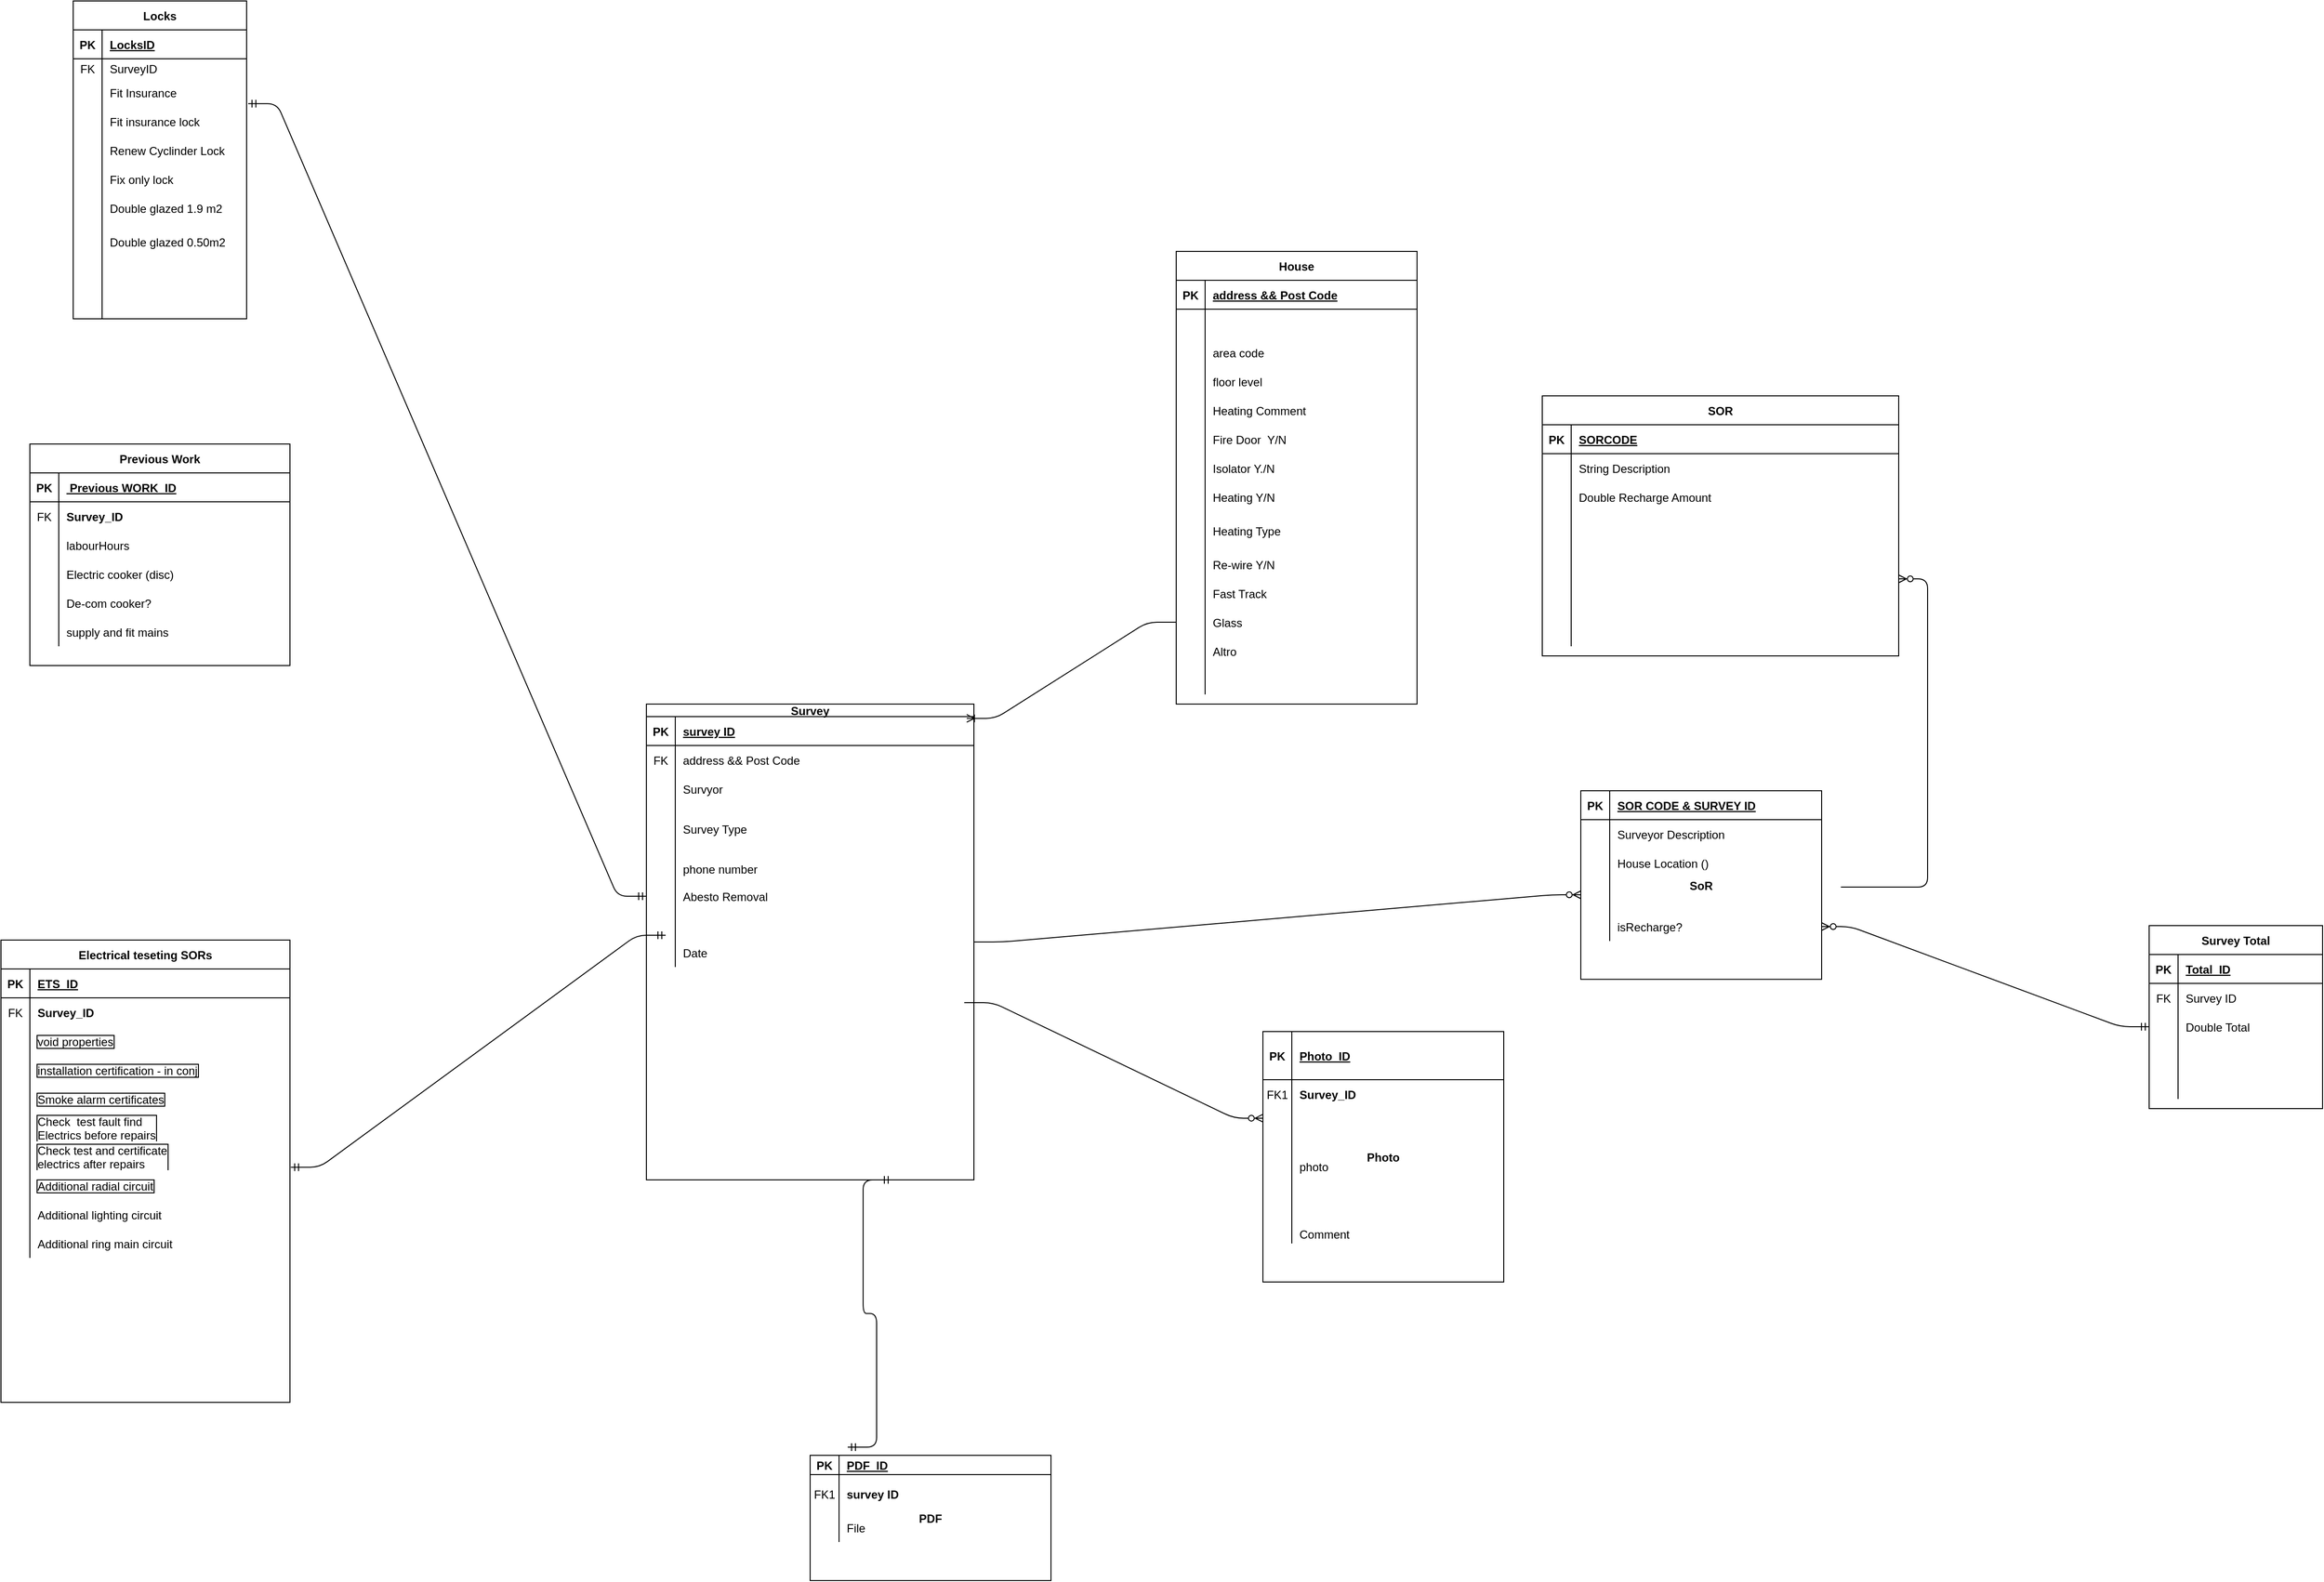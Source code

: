 <mxfile version="13.11.0" type="github">
  <diagram id="R2lEEEUBdFMjLlhIrx00" name="Page-1">
    <mxGraphModel dx="2978" dy="2800" grid="1" gridSize="10" guides="1" tooltips="1" connect="1" arrows="1" fold="1" page="1" pageScale="1" pageWidth="850" pageHeight="1100" math="0" shadow="0" extFonts="Permanent Marker^https://fonts.googleapis.com/css?family=Permanent+Marker">
      <root>
        <mxCell id="0" />
        <mxCell id="1" parent="0" />
        <mxCell id="C-vyLk0tnHw3VtMMgP7b-23" value="House" style="shape=table;startSize=30;container=1;collapsible=1;childLayout=tableLayout;fixedRows=1;rowLines=0;fontStyle=1;align=center;resizeLast=1;" parent="1" vertex="1">
          <mxGeometry x="-20" y="-1640" width="250" height="470" as="geometry" />
        </mxCell>
        <mxCell id="C-vyLk0tnHw3VtMMgP7b-24" value="" style="shape=partialRectangle;collapsible=0;dropTarget=0;pointerEvents=0;fillColor=none;points=[[0,0.5],[1,0.5]];portConstraint=eastwest;top=0;left=0;right=0;bottom=1;" parent="C-vyLk0tnHw3VtMMgP7b-23" vertex="1">
          <mxGeometry y="30" width="250" height="30" as="geometry" />
        </mxCell>
        <mxCell id="C-vyLk0tnHw3VtMMgP7b-25" value="PK" style="shape=partialRectangle;overflow=hidden;connectable=0;fillColor=none;top=0;left=0;bottom=0;right=0;fontStyle=1;" parent="C-vyLk0tnHw3VtMMgP7b-24" vertex="1">
          <mxGeometry width="30" height="30" as="geometry" />
        </mxCell>
        <mxCell id="C-vyLk0tnHw3VtMMgP7b-26" value="address &amp;&amp; Post Code" style="shape=partialRectangle;overflow=hidden;connectable=0;fillColor=none;top=0;left=0;bottom=0;right=0;align=left;spacingLeft=6;fontStyle=5;" parent="C-vyLk0tnHw3VtMMgP7b-24" vertex="1">
          <mxGeometry x="30" width="220" height="30" as="geometry" />
        </mxCell>
        <mxCell id="sHsvKo9sZquTOS9DTLa4-4" value="" style="shape=partialRectangle;collapsible=0;dropTarget=0;pointerEvents=0;fillColor=none;top=0;left=0;bottom=0;right=0;points=[[0,0.5],[1,0.5]];portConstraint=eastwest;" parent="C-vyLk0tnHw3VtMMgP7b-23" vertex="1">
          <mxGeometry y="60" width="250" height="30" as="geometry" />
        </mxCell>
        <mxCell id="sHsvKo9sZquTOS9DTLa4-5" value="" style="shape=partialRectangle;connectable=0;fillColor=none;top=0;left=0;bottom=0;right=0;editable=1;overflow=hidden;" parent="sHsvKo9sZquTOS9DTLa4-4" vertex="1">
          <mxGeometry width="30" height="30" as="geometry" />
        </mxCell>
        <mxCell id="sHsvKo9sZquTOS9DTLa4-6" value="" style="shape=partialRectangle;connectable=0;fillColor=none;top=0;left=0;bottom=0;right=0;align=left;spacingLeft=6;overflow=hidden;" parent="sHsvKo9sZquTOS9DTLa4-4" vertex="1">
          <mxGeometry x="30" width="220" height="30" as="geometry" />
        </mxCell>
        <mxCell id="sHsvKo9sZquTOS9DTLa4-8" value="" style="shape=partialRectangle;collapsible=0;dropTarget=0;pointerEvents=0;fillColor=none;top=0;left=0;bottom=0;right=0;points=[[0,0.5],[1,0.5]];portConstraint=eastwest;" parent="C-vyLk0tnHw3VtMMgP7b-23" vertex="1">
          <mxGeometry y="90" width="250" height="30" as="geometry" />
        </mxCell>
        <mxCell id="sHsvKo9sZquTOS9DTLa4-9" value="" style="shape=partialRectangle;connectable=0;fillColor=none;top=0;left=0;bottom=0;right=0;editable=1;overflow=hidden;" parent="sHsvKo9sZquTOS9DTLa4-8" vertex="1">
          <mxGeometry width="30" height="30" as="geometry" />
        </mxCell>
        <mxCell id="sHsvKo9sZquTOS9DTLa4-10" value="area code" style="shape=partialRectangle;connectable=0;fillColor=none;top=0;left=0;bottom=0;right=0;align=left;spacingLeft=6;overflow=hidden;" parent="sHsvKo9sZquTOS9DTLa4-8" vertex="1">
          <mxGeometry x="30" width="220" height="30" as="geometry" />
        </mxCell>
        <mxCell id="C-vyLk0tnHw3VtMMgP7b-27" value="" style="shape=partialRectangle;collapsible=0;dropTarget=0;pointerEvents=0;fillColor=none;points=[[0,0.5],[1,0.5]];portConstraint=eastwest;top=0;left=0;right=0;bottom=0;" parent="C-vyLk0tnHw3VtMMgP7b-23" vertex="1">
          <mxGeometry y="120" width="250" height="30" as="geometry" />
        </mxCell>
        <mxCell id="C-vyLk0tnHw3VtMMgP7b-28" value="" style="shape=partialRectangle;overflow=hidden;connectable=0;fillColor=none;top=0;left=0;bottom=0;right=0;" parent="C-vyLk0tnHw3VtMMgP7b-27" vertex="1">
          <mxGeometry width="30" height="30" as="geometry" />
        </mxCell>
        <mxCell id="C-vyLk0tnHw3VtMMgP7b-29" value="floor level" style="shape=partialRectangle;overflow=hidden;connectable=0;fillColor=none;top=0;left=0;bottom=0;right=0;align=left;spacingLeft=6;" parent="C-vyLk0tnHw3VtMMgP7b-27" vertex="1">
          <mxGeometry x="30" width="220" height="30" as="geometry" />
        </mxCell>
        <mxCell id="svv0pomory2fehpA51ue-19" value="" style="shape=partialRectangle;collapsible=0;dropTarget=0;pointerEvents=0;fillColor=none;top=0;left=0;bottom=0;right=0;points=[[0,0.5],[1,0.5]];portConstraint=eastwest;" parent="C-vyLk0tnHw3VtMMgP7b-23" vertex="1">
          <mxGeometry y="150" width="250" height="30" as="geometry" />
        </mxCell>
        <mxCell id="svv0pomory2fehpA51ue-20" value="" style="shape=partialRectangle;connectable=0;fillColor=none;top=0;left=0;bottom=0;right=0;editable=1;overflow=hidden;" parent="svv0pomory2fehpA51ue-19" vertex="1">
          <mxGeometry width="30" height="30" as="geometry" />
        </mxCell>
        <mxCell id="svv0pomory2fehpA51ue-21" value="Heating Comment" style="shape=partialRectangle;connectable=0;fillColor=none;top=0;left=0;bottom=0;right=0;align=left;spacingLeft=6;overflow=hidden;" parent="svv0pomory2fehpA51ue-19" vertex="1">
          <mxGeometry x="30" width="220" height="30" as="geometry" />
        </mxCell>
        <mxCell id="CN8l73iPBONkDlvbDEP7-80" value="" style="shape=partialRectangle;collapsible=0;dropTarget=0;pointerEvents=0;fillColor=none;top=0;left=0;bottom=0;right=0;points=[[0,0.5],[1,0.5]];portConstraint=eastwest;" parent="C-vyLk0tnHw3VtMMgP7b-23" vertex="1">
          <mxGeometry y="180" width="250" height="30" as="geometry" />
        </mxCell>
        <mxCell id="CN8l73iPBONkDlvbDEP7-81" value="" style="shape=partialRectangle;connectable=0;fillColor=none;top=0;left=0;bottom=0;right=0;editable=1;overflow=hidden;" parent="CN8l73iPBONkDlvbDEP7-80" vertex="1">
          <mxGeometry width="30" height="30" as="geometry" />
        </mxCell>
        <mxCell id="CN8l73iPBONkDlvbDEP7-82" value="Fire Door  Y/N" style="shape=partialRectangle;connectable=0;fillColor=none;top=0;left=0;bottom=0;right=0;align=left;spacingLeft=6;overflow=hidden;" parent="CN8l73iPBONkDlvbDEP7-80" vertex="1">
          <mxGeometry x="30" width="220" height="30" as="geometry" />
        </mxCell>
        <mxCell id="svv0pomory2fehpA51ue-13" value="" style="shape=partialRectangle;collapsible=0;dropTarget=0;pointerEvents=0;fillColor=none;top=0;left=0;bottom=0;right=0;points=[[0,0.5],[1,0.5]];portConstraint=eastwest;" parent="C-vyLk0tnHw3VtMMgP7b-23" vertex="1">
          <mxGeometry y="210" width="250" height="30" as="geometry" />
        </mxCell>
        <mxCell id="svv0pomory2fehpA51ue-14" value="" style="shape=partialRectangle;connectable=0;fillColor=none;top=0;left=0;bottom=0;right=0;editable=1;overflow=hidden;" parent="svv0pomory2fehpA51ue-13" vertex="1">
          <mxGeometry width="30" height="30" as="geometry" />
        </mxCell>
        <mxCell id="svv0pomory2fehpA51ue-15" value="Isolator Y./N" style="shape=partialRectangle;connectable=0;fillColor=none;top=0;left=0;bottom=0;right=0;align=left;spacingLeft=6;overflow=hidden;" parent="svv0pomory2fehpA51ue-13" vertex="1">
          <mxGeometry x="30" width="220" height="30" as="geometry" />
        </mxCell>
        <mxCell id="svv0pomory2fehpA51ue-22" value="" style="shape=partialRectangle;collapsible=0;dropTarget=0;pointerEvents=0;fillColor=none;top=0;left=0;bottom=0;right=0;points=[[0,0.5],[1,0.5]];portConstraint=eastwest;" parent="C-vyLk0tnHw3VtMMgP7b-23" vertex="1">
          <mxGeometry y="240" width="250" height="30" as="geometry" />
        </mxCell>
        <mxCell id="svv0pomory2fehpA51ue-23" value="" style="shape=partialRectangle;connectable=0;fillColor=none;top=0;left=0;bottom=0;right=0;editable=1;overflow=hidden;" parent="svv0pomory2fehpA51ue-22" vertex="1">
          <mxGeometry width="30" height="30" as="geometry" />
        </mxCell>
        <mxCell id="svv0pomory2fehpA51ue-24" value="Heating Y/N" style="shape=partialRectangle;connectable=0;fillColor=none;top=0;left=0;bottom=0;right=0;align=left;spacingLeft=6;overflow=hidden;" parent="svv0pomory2fehpA51ue-22" vertex="1">
          <mxGeometry x="30" width="220" height="30" as="geometry" />
        </mxCell>
        <mxCell id="CN8l73iPBONkDlvbDEP7-32" value="" style="shape=partialRectangle;collapsible=0;dropTarget=0;pointerEvents=0;fillColor=none;top=0;left=0;bottom=0;right=0;points=[[0,0.5],[1,0.5]];portConstraint=eastwest;" parent="C-vyLk0tnHw3VtMMgP7b-23" vertex="1">
          <mxGeometry y="270" width="250" height="40" as="geometry" />
        </mxCell>
        <mxCell id="CN8l73iPBONkDlvbDEP7-33" value="" style="shape=partialRectangle;connectable=0;fillColor=none;top=0;left=0;bottom=0;right=0;editable=1;overflow=hidden;" parent="CN8l73iPBONkDlvbDEP7-32" vertex="1">
          <mxGeometry width="30" height="40" as="geometry" />
        </mxCell>
        <mxCell id="CN8l73iPBONkDlvbDEP7-34" value="Heating Type" style="shape=partialRectangle;connectable=0;fillColor=none;top=0;left=0;bottom=0;right=0;align=left;spacingLeft=6;overflow=hidden;" parent="CN8l73iPBONkDlvbDEP7-32" vertex="1">
          <mxGeometry x="30" width="220" height="40" as="geometry" />
        </mxCell>
        <mxCell id="svv0pomory2fehpA51ue-16" value="" style="shape=partialRectangle;collapsible=0;dropTarget=0;pointerEvents=0;fillColor=none;top=0;left=0;bottom=0;right=0;points=[[0,0.5],[1,0.5]];portConstraint=eastwest;" parent="C-vyLk0tnHw3VtMMgP7b-23" vertex="1">
          <mxGeometry y="310" width="250" height="30" as="geometry" />
        </mxCell>
        <mxCell id="svv0pomory2fehpA51ue-17" value="" style="shape=partialRectangle;connectable=0;fillColor=none;top=0;left=0;bottom=0;right=0;editable=1;overflow=hidden;" parent="svv0pomory2fehpA51ue-16" vertex="1">
          <mxGeometry width="30" height="30" as="geometry" />
        </mxCell>
        <mxCell id="svv0pomory2fehpA51ue-18" value="Re-wire Y/N" style="shape=partialRectangle;connectable=0;fillColor=none;top=0;left=0;bottom=0;right=0;align=left;spacingLeft=6;overflow=hidden;" parent="svv0pomory2fehpA51ue-16" vertex="1">
          <mxGeometry x="30" width="220" height="30" as="geometry" />
        </mxCell>
        <mxCell id="svv0pomory2fehpA51ue-25" value="" style="shape=partialRectangle;collapsible=0;dropTarget=0;pointerEvents=0;fillColor=none;top=0;left=0;bottom=0;right=0;points=[[0,0.5],[1,0.5]];portConstraint=eastwest;" parent="C-vyLk0tnHw3VtMMgP7b-23" vertex="1">
          <mxGeometry y="340" width="250" height="30" as="geometry" />
        </mxCell>
        <mxCell id="svv0pomory2fehpA51ue-26" value="" style="shape=partialRectangle;connectable=0;fillColor=none;top=0;left=0;bottom=0;right=0;editable=1;overflow=hidden;" parent="svv0pomory2fehpA51ue-25" vertex="1">
          <mxGeometry width="30" height="30" as="geometry" />
        </mxCell>
        <mxCell id="svv0pomory2fehpA51ue-27" value="Fast Track" style="shape=partialRectangle;connectable=0;fillColor=none;top=0;left=0;bottom=0;right=0;align=left;spacingLeft=6;overflow=hidden;" parent="svv0pomory2fehpA51ue-25" vertex="1">
          <mxGeometry x="30" width="220" height="30" as="geometry" />
        </mxCell>
        <mxCell id="svv0pomory2fehpA51ue-28" value="" style="shape=partialRectangle;collapsible=0;dropTarget=0;pointerEvents=0;fillColor=none;top=0;left=0;bottom=0;right=0;points=[[0,0.5],[1,0.5]];portConstraint=eastwest;" parent="C-vyLk0tnHw3VtMMgP7b-23" vertex="1">
          <mxGeometry y="370" width="250" height="30" as="geometry" />
        </mxCell>
        <mxCell id="svv0pomory2fehpA51ue-29" value="" style="shape=partialRectangle;connectable=0;fillColor=none;top=0;left=0;bottom=0;right=0;editable=1;overflow=hidden;" parent="svv0pomory2fehpA51ue-28" vertex="1">
          <mxGeometry width="30" height="30" as="geometry" />
        </mxCell>
        <mxCell id="svv0pomory2fehpA51ue-30" value="Glass" style="shape=partialRectangle;connectable=0;fillColor=none;top=0;left=0;bottom=0;right=0;align=left;spacingLeft=6;overflow=hidden;" parent="svv0pomory2fehpA51ue-28" vertex="1">
          <mxGeometry x="30" width="220" height="30" as="geometry" />
        </mxCell>
        <mxCell id="svv0pomory2fehpA51ue-31" value="" style="shape=partialRectangle;collapsible=0;dropTarget=0;pointerEvents=0;fillColor=none;top=0;left=0;bottom=0;right=0;points=[[0,0.5],[1,0.5]];portConstraint=eastwest;" parent="C-vyLk0tnHw3VtMMgP7b-23" vertex="1">
          <mxGeometry y="400" width="250" height="30" as="geometry" />
        </mxCell>
        <mxCell id="svv0pomory2fehpA51ue-32" value="" style="shape=partialRectangle;connectable=0;fillColor=none;top=0;left=0;bottom=0;right=0;editable=1;overflow=hidden;" parent="svv0pomory2fehpA51ue-31" vertex="1">
          <mxGeometry width="30" height="30" as="geometry" />
        </mxCell>
        <mxCell id="svv0pomory2fehpA51ue-33" value="Altro" style="shape=partialRectangle;connectable=0;fillColor=none;top=0;left=0;bottom=0;right=0;align=left;spacingLeft=6;overflow=hidden;" parent="svv0pomory2fehpA51ue-31" vertex="1">
          <mxGeometry x="30" width="220" height="30" as="geometry" />
        </mxCell>
        <mxCell id="svv0pomory2fehpA51ue-34" value="" style="shape=partialRectangle;collapsible=0;dropTarget=0;pointerEvents=0;fillColor=none;top=0;left=0;bottom=0;right=0;points=[[0,0.5],[1,0.5]];portConstraint=eastwest;" parent="C-vyLk0tnHw3VtMMgP7b-23" vertex="1">
          <mxGeometry y="430" width="250" height="30" as="geometry" />
        </mxCell>
        <mxCell id="svv0pomory2fehpA51ue-35" value="" style="shape=partialRectangle;connectable=0;fillColor=none;top=0;left=0;bottom=0;right=0;editable=1;overflow=hidden;" parent="svv0pomory2fehpA51ue-34" vertex="1">
          <mxGeometry width="30" height="30" as="geometry" />
        </mxCell>
        <mxCell id="svv0pomory2fehpA51ue-36" value="" style="shape=partialRectangle;connectable=0;fillColor=none;top=0;left=0;bottom=0;right=0;align=left;spacingLeft=6;overflow=hidden;" parent="svv0pomory2fehpA51ue-34" vertex="1">
          <mxGeometry x="30" width="220" height="30" as="geometry" />
        </mxCell>
        <mxCell id="C-vyLk0tnHw3VtMMgP7b-2" value="SoR" style="shape=table;startSize=0;container=1;collapsible=1;childLayout=tableLayout;fixedRows=1;rowLines=0;fontStyle=1;align=center;resizeLast=1;" parent="1" vertex="1">
          <mxGeometry x="400" y="-1080" width="250" height="195.75" as="geometry" />
        </mxCell>
        <mxCell id="C-vyLk0tnHw3VtMMgP7b-3" value="" style="shape=partialRectangle;collapsible=0;dropTarget=0;pointerEvents=0;fillColor=none;points=[[0,0.5],[1,0.5]];portConstraint=eastwest;top=0;left=0;right=0;bottom=1;" parent="C-vyLk0tnHw3VtMMgP7b-2" vertex="1">
          <mxGeometry width="250" height="30" as="geometry" />
        </mxCell>
        <mxCell id="C-vyLk0tnHw3VtMMgP7b-4" value="PK" style="shape=partialRectangle;overflow=hidden;connectable=0;fillColor=none;top=0;left=0;bottom=0;right=0;fontStyle=1;" parent="C-vyLk0tnHw3VtMMgP7b-3" vertex="1">
          <mxGeometry width="30" height="30" as="geometry" />
        </mxCell>
        <mxCell id="C-vyLk0tnHw3VtMMgP7b-5" value="SOR CODE &amp; SURVEY ID" style="shape=partialRectangle;overflow=hidden;connectable=0;fillColor=none;top=0;left=0;bottom=0;right=0;align=left;spacingLeft=6;fontStyle=5;" parent="C-vyLk0tnHw3VtMMgP7b-3" vertex="1">
          <mxGeometry x="30" width="220" height="30" as="geometry" />
        </mxCell>
        <mxCell id="C-vyLk0tnHw3VtMMgP7b-6" value="" style="shape=partialRectangle;collapsible=0;dropTarget=0;pointerEvents=0;fillColor=none;points=[[0,0.5],[1,0.5]];portConstraint=eastwest;top=0;left=0;right=0;bottom=0;" parent="C-vyLk0tnHw3VtMMgP7b-2" vertex="1">
          <mxGeometry y="30" width="250" height="30" as="geometry" />
        </mxCell>
        <mxCell id="C-vyLk0tnHw3VtMMgP7b-7" value="" style="shape=partialRectangle;overflow=hidden;connectable=0;fillColor=none;top=0;left=0;bottom=0;right=0;" parent="C-vyLk0tnHw3VtMMgP7b-6" vertex="1">
          <mxGeometry width="30" height="30" as="geometry" />
        </mxCell>
        <mxCell id="C-vyLk0tnHw3VtMMgP7b-8" value="Surveyor Description" style="shape=partialRectangle;overflow=hidden;connectable=0;fillColor=none;top=0;left=0;bottom=0;right=0;align=left;spacingLeft=6;" parent="C-vyLk0tnHw3VtMMgP7b-6" vertex="1">
          <mxGeometry x="30" width="220" height="30" as="geometry" />
        </mxCell>
        <mxCell id="svv0pomory2fehpA51ue-10" value="" style="shape=partialRectangle;collapsible=0;dropTarget=0;pointerEvents=0;fillColor=none;top=0;left=0;bottom=0;right=0;points=[[0,0.5],[1,0.5]];portConstraint=eastwest;" parent="C-vyLk0tnHw3VtMMgP7b-2" vertex="1">
          <mxGeometry y="60" width="250" height="30" as="geometry" />
        </mxCell>
        <mxCell id="svv0pomory2fehpA51ue-11" value="" style="shape=partialRectangle;connectable=0;fillColor=none;top=0;left=0;bottom=0;right=0;editable=1;overflow=hidden;" parent="svv0pomory2fehpA51ue-10" vertex="1">
          <mxGeometry width="30" height="30" as="geometry" />
        </mxCell>
        <mxCell id="svv0pomory2fehpA51ue-12" value="House Location ()" style="shape=partialRectangle;connectable=0;fillColor=none;top=0;left=0;bottom=0;right=0;align=left;spacingLeft=6;overflow=hidden;" parent="svv0pomory2fehpA51ue-10" vertex="1">
          <mxGeometry x="30" width="220" height="30" as="geometry" />
        </mxCell>
        <mxCell id="C-vyLk0tnHw3VtMMgP7b-9" value="" style="shape=partialRectangle;collapsible=0;dropTarget=0;pointerEvents=0;fillColor=none;points=[[0,0.5],[1,0.5]];portConstraint=eastwest;top=0;left=0;right=0;bottom=0;" parent="C-vyLk0tnHw3VtMMgP7b-2" vertex="1">
          <mxGeometry y="90" width="250" height="36" as="geometry" />
        </mxCell>
        <mxCell id="C-vyLk0tnHw3VtMMgP7b-10" value="" style="shape=partialRectangle;overflow=hidden;connectable=0;fillColor=none;top=0;left=0;bottom=0;right=0;" parent="C-vyLk0tnHw3VtMMgP7b-9" vertex="1">
          <mxGeometry width="30" height="36" as="geometry" />
        </mxCell>
        <mxCell id="C-vyLk0tnHw3VtMMgP7b-11" value="" style="shape=partialRectangle;overflow=hidden;connectable=0;fillColor=none;top=0;left=0;bottom=0;right=0;align=left;spacingLeft=6;" parent="C-vyLk0tnHw3VtMMgP7b-9" vertex="1">
          <mxGeometry x="30" width="220" height="36" as="geometry" />
        </mxCell>
        <mxCell id="j9gO9Jeya-PZ48SS8etJ-19" value="" style="shape=partialRectangle;collapsible=0;dropTarget=0;pointerEvents=0;fillColor=none;top=0;left=0;bottom=0;right=0;points=[[0,0.5],[1,0.5]];portConstraint=eastwest;" parent="C-vyLk0tnHw3VtMMgP7b-2" vertex="1">
          <mxGeometry y="126" width="250" height="30" as="geometry" />
        </mxCell>
        <mxCell id="j9gO9Jeya-PZ48SS8etJ-20" value="" style="shape=partialRectangle;connectable=0;fillColor=none;top=0;left=0;bottom=0;right=0;editable=1;overflow=hidden;" parent="j9gO9Jeya-PZ48SS8etJ-19" vertex="1">
          <mxGeometry width="30" height="30" as="geometry" />
        </mxCell>
        <mxCell id="j9gO9Jeya-PZ48SS8etJ-21" value="isRecharge? " style="shape=partialRectangle;connectable=0;fillColor=none;top=0;left=0;bottom=0;right=0;align=left;spacingLeft=6;overflow=hidden;" parent="j9gO9Jeya-PZ48SS8etJ-19" vertex="1">
          <mxGeometry x="30" width="220" height="30" as="geometry" />
        </mxCell>
        <mxCell id="C-vyLk0tnHw3VtMMgP7b-13" value="Previous Work" style="shape=table;startSize=30;container=1;collapsible=1;childLayout=tableLayout;fixedRows=1;rowLines=0;fontStyle=1;align=center;resizeLast=1;" parent="1" vertex="1">
          <mxGeometry x="-1210" y="-1440" width="270" height="230" as="geometry" />
        </mxCell>
        <mxCell id="C-vyLk0tnHw3VtMMgP7b-14" value="" style="shape=partialRectangle;collapsible=0;dropTarget=0;pointerEvents=0;fillColor=none;points=[[0,0.5],[1,0.5]];portConstraint=eastwest;top=0;left=0;right=0;bottom=1;" parent="C-vyLk0tnHw3VtMMgP7b-13" vertex="1">
          <mxGeometry y="30" width="270" height="30" as="geometry" />
        </mxCell>
        <mxCell id="C-vyLk0tnHw3VtMMgP7b-15" value="PK" style="shape=partialRectangle;overflow=hidden;connectable=0;fillColor=none;top=0;left=0;bottom=0;right=0;fontStyle=1;" parent="C-vyLk0tnHw3VtMMgP7b-14" vertex="1">
          <mxGeometry width="30" height="30" as="geometry" />
        </mxCell>
        <mxCell id="C-vyLk0tnHw3VtMMgP7b-16" value=" Previous WORK_ID" style="shape=partialRectangle;overflow=hidden;connectable=0;fillColor=none;top=0;left=0;bottom=0;right=0;align=left;spacingLeft=6;fontStyle=5;" parent="C-vyLk0tnHw3VtMMgP7b-14" vertex="1">
          <mxGeometry x="30" width="240" height="30" as="geometry" />
        </mxCell>
        <mxCell id="sHsvKo9sZquTOS9DTLa4-15" value="" style="shape=partialRectangle;collapsible=0;dropTarget=0;pointerEvents=0;fillColor=none;top=0;left=0;bottom=0;right=0;points=[[0,0.5],[1,0.5]];portConstraint=eastwest;" parent="C-vyLk0tnHw3VtMMgP7b-13" vertex="1">
          <mxGeometry y="60" width="270" height="30" as="geometry" />
        </mxCell>
        <mxCell id="sHsvKo9sZquTOS9DTLa4-16" value="FK" style="shape=partialRectangle;connectable=0;fillColor=none;top=0;left=0;bottom=0;right=0;fontStyle=0;overflow=hidden;" parent="sHsvKo9sZquTOS9DTLa4-15" vertex="1">
          <mxGeometry width="30" height="30" as="geometry" />
        </mxCell>
        <mxCell id="sHsvKo9sZquTOS9DTLa4-17" value="Survey_ID" style="shape=partialRectangle;connectable=0;fillColor=none;top=0;left=0;bottom=0;right=0;align=left;spacingLeft=6;fontStyle=1;overflow=hidden;" parent="sHsvKo9sZquTOS9DTLa4-15" vertex="1">
          <mxGeometry x="30" width="240" height="30" as="geometry" />
        </mxCell>
        <mxCell id="C-vyLk0tnHw3VtMMgP7b-20" value="" style="shape=partialRectangle;collapsible=0;dropTarget=0;pointerEvents=0;fillColor=none;points=[[0,0.5],[1,0.5]];portConstraint=eastwest;top=0;left=0;right=0;bottom=0;" parent="C-vyLk0tnHw3VtMMgP7b-13" vertex="1">
          <mxGeometry y="90" width="270" height="30" as="geometry" />
        </mxCell>
        <mxCell id="C-vyLk0tnHw3VtMMgP7b-21" value="" style="shape=partialRectangle;overflow=hidden;connectable=0;fillColor=none;top=0;left=0;bottom=0;right=0;" parent="C-vyLk0tnHw3VtMMgP7b-20" vertex="1">
          <mxGeometry width="30" height="30" as="geometry" />
        </mxCell>
        <mxCell id="C-vyLk0tnHw3VtMMgP7b-22" value="labourHours" style="shape=partialRectangle;overflow=hidden;connectable=0;fillColor=none;top=0;left=0;bottom=0;right=0;align=left;spacingLeft=6;" parent="C-vyLk0tnHw3VtMMgP7b-20" vertex="1">
          <mxGeometry x="30" width="240" height="30" as="geometry" />
        </mxCell>
        <mxCell id="CN8l73iPBONkDlvbDEP7-56" value="" style="shape=partialRectangle;collapsible=0;dropTarget=0;pointerEvents=0;fillColor=none;top=0;left=0;bottom=0;right=0;points=[[0,0.5],[1,0.5]];portConstraint=eastwest;" parent="C-vyLk0tnHw3VtMMgP7b-13" vertex="1">
          <mxGeometry y="120" width="270" height="30" as="geometry" />
        </mxCell>
        <mxCell id="CN8l73iPBONkDlvbDEP7-57" value="" style="shape=partialRectangle;connectable=0;fillColor=none;top=0;left=0;bottom=0;right=0;editable=1;overflow=hidden;" parent="CN8l73iPBONkDlvbDEP7-56" vertex="1">
          <mxGeometry width="30" height="30" as="geometry" />
        </mxCell>
        <mxCell id="CN8l73iPBONkDlvbDEP7-58" value="Electric cooker (disc)" style="shape=partialRectangle;connectable=0;fillColor=none;top=0;left=0;bottom=0;right=0;align=left;spacingLeft=6;overflow=hidden;" parent="CN8l73iPBONkDlvbDEP7-56" vertex="1">
          <mxGeometry x="30" width="240" height="30" as="geometry" />
        </mxCell>
        <mxCell id="CN8l73iPBONkDlvbDEP7-133" value="" style="shape=partialRectangle;collapsible=0;dropTarget=0;pointerEvents=0;fillColor=none;top=0;left=0;bottom=0;right=0;points=[[0,0.5],[1,0.5]];portConstraint=eastwest;" parent="C-vyLk0tnHw3VtMMgP7b-13" vertex="1">
          <mxGeometry y="150" width="270" height="30" as="geometry" />
        </mxCell>
        <mxCell id="CN8l73iPBONkDlvbDEP7-134" value="" style="shape=partialRectangle;connectable=0;fillColor=none;top=0;left=0;bottom=0;right=0;editable=1;overflow=hidden;" parent="CN8l73iPBONkDlvbDEP7-133" vertex="1">
          <mxGeometry width="30" height="30" as="geometry" />
        </mxCell>
        <mxCell id="CN8l73iPBONkDlvbDEP7-135" value="De-com cooker?" style="shape=partialRectangle;connectable=0;fillColor=none;top=0;left=0;bottom=0;right=0;align=left;spacingLeft=6;overflow=hidden;" parent="CN8l73iPBONkDlvbDEP7-133" vertex="1">
          <mxGeometry x="30" width="240" height="30" as="geometry" />
        </mxCell>
        <mxCell id="CN8l73iPBONkDlvbDEP7-60" value="" style="shape=partialRectangle;collapsible=0;dropTarget=0;pointerEvents=0;fillColor=none;top=0;left=0;bottom=0;right=0;points=[[0,0.5],[1,0.5]];portConstraint=eastwest;" parent="C-vyLk0tnHw3VtMMgP7b-13" vertex="1">
          <mxGeometry y="180" width="270" height="30" as="geometry" />
        </mxCell>
        <mxCell id="CN8l73iPBONkDlvbDEP7-61" value="" style="shape=partialRectangle;connectable=0;fillColor=none;top=0;left=0;bottom=0;right=0;editable=1;overflow=hidden;" parent="CN8l73iPBONkDlvbDEP7-60" vertex="1">
          <mxGeometry width="30" height="30" as="geometry" />
        </mxCell>
        <mxCell id="CN8l73iPBONkDlvbDEP7-62" value="supply and fit mains" style="shape=partialRectangle;connectable=0;fillColor=none;top=0;left=0;bottom=0;right=0;align=left;spacingLeft=6;overflow=hidden;" parent="CN8l73iPBONkDlvbDEP7-60" vertex="1">
          <mxGeometry x="30" width="240" height="30" as="geometry" />
        </mxCell>
        <mxCell id="CN8l73iPBONkDlvbDEP7-1" value="PDF" style="shape=table;startSize=0;container=1;collapsible=1;childLayout=tableLayout;fixedRows=1;rowLines=0;fontStyle=1;align=center;resizeLast=1;" parent="1" vertex="1">
          <mxGeometry x="-400" y="-390" width="250" height="130" as="geometry" />
        </mxCell>
        <mxCell id="CN8l73iPBONkDlvbDEP7-2" value="" style="shape=partialRectangle;collapsible=0;dropTarget=0;pointerEvents=0;fillColor=none;points=[[0,0.5],[1,0.5]];portConstraint=eastwest;top=0;left=0;right=0;bottom=1;" parent="CN8l73iPBONkDlvbDEP7-1" vertex="1">
          <mxGeometry width="250" height="20" as="geometry" />
        </mxCell>
        <mxCell id="CN8l73iPBONkDlvbDEP7-3" value="PK" style="shape=partialRectangle;overflow=hidden;connectable=0;fillColor=none;top=0;left=0;bottom=0;right=0;fontStyle=1;" parent="CN8l73iPBONkDlvbDEP7-2" vertex="1">
          <mxGeometry width="30" height="20" as="geometry" />
        </mxCell>
        <mxCell id="CN8l73iPBONkDlvbDEP7-4" value="PDF_ID" style="shape=partialRectangle;overflow=hidden;connectable=0;fillColor=none;top=0;left=0;bottom=0;right=0;align=left;spacingLeft=6;fontStyle=5;" parent="CN8l73iPBONkDlvbDEP7-2" vertex="1">
          <mxGeometry x="30" width="220" height="20" as="geometry" />
        </mxCell>
        <mxCell id="CN8l73iPBONkDlvbDEP7-5" value="" style="shape=partialRectangle;collapsible=0;dropTarget=0;pointerEvents=0;fillColor=none;points=[[0,0.5],[1,0.5]];portConstraint=eastwest;top=0;left=0;right=0;bottom=0;" parent="CN8l73iPBONkDlvbDEP7-1" vertex="1">
          <mxGeometry y="20" width="250" height="40" as="geometry" />
        </mxCell>
        <mxCell id="CN8l73iPBONkDlvbDEP7-6" value="FK1" style="shape=partialRectangle;overflow=hidden;connectable=0;fillColor=none;top=0;left=0;bottom=0;right=0;" parent="CN8l73iPBONkDlvbDEP7-5" vertex="1">
          <mxGeometry width="30" height="40" as="geometry" />
        </mxCell>
        <mxCell id="CN8l73iPBONkDlvbDEP7-7" value="survey ID" style="shape=partialRectangle;overflow=hidden;connectable=0;fillColor=none;top=0;left=0;bottom=0;right=0;align=left;spacingLeft=6;fontStyle=1" parent="CN8l73iPBONkDlvbDEP7-5" vertex="1">
          <mxGeometry x="30" width="220" height="40" as="geometry" />
        </mxCell>
        <mxCell id="CN8l73iPBONkDlvbDEP7-8" value="" style="shape=partialRectangle;collapsible=0;dropTarget=0;pointerEvents=0;fillColor=none;points=[[0,0.5],[1,0.5]];portConstraint=eastwest;top=0;left=0;right=0;bottom=0;" parent="CN8l73iPBONkDlvbDEP7-1" vertex="1">
          <mxGeometry y="60" width="250" height="30" as="geometry" />
        </mxCell>
        <mxCell id="CN8l73iPBONkDlvbDEP7-9" value="" style="shape=partialRectangle;overflow=hidden;connectable=0;fillColor=none;top=0;left=0;bottom=0;right=0;" parent="CN8l73iPBONkDlvbDEP7-8" vertex="1">
          <mxGeometry width="30" height="30" as="geometry" />
        </mxCell>
        <mxCell id="CN8l73iPBONkDlvbDEP7-10" value="File" style="shape=partialRectangle;overflow=hidden;connectable=0;fillColor=none;top=0;left=0;bottom=0;right=0;align=left;spacingLeft=6;" parent="CN8l73iPBONkDlvbDEP7-8" vertex="1">
          <mxGeometry x="30" width="220" height="30" as="geometry" />
        </mxCell>
        <mxCell id="CN8l73iPBONkDlvbDEP7-21" value="Photo" style="shape=table;startSize=0;container=1;collapsible=1;childLayout=tableLayout;fixedRows=1;rowLines=0;fontStyle=1;align=center;resizeLast=1;" parent="1" vertex="1">
          <mxGeometry x="70" y="-830" width="250" height="260" as="geometry" />
        </mxCell>
        <mxCell id="CN8l73iPBONkDlvbDEP7-22" value="" style="shape=partialRectangle;collapsible=0;dropTarget=0;pointerEvents=0;fillColor=none;points=[[0,0.5],[1,0.5]];portConstraint=eastwest;top=0;left=0;right=0;bottom=1;" parent="CN8l73iPBONkDlvbDEP7-21" vertex="1">
          <mxGeometry width="250" height="50" as="geometry" />
        </mxCell>
        <mxCell id="CN8l73iPBONkDlvbDEP7-23" value="PK" style="shape=partialRectangle;overflow=hidden;connectable=0;fillColor=none;top=0;left=0;bottom=0;right=0;fontStyle=1;" parent="CN8l73iPBONkDlvbDEP7-22" vertex="1">
          <mxGeometry width="30" height="50" as="geometry" />
        </mxCell>
        <mxCell id="CN8l73iPBONkDlvbDEP7-24" value="Photo_ID" style="shape=partialRectangle;overflow=hidden;connectable=0;fillColor=none;top=0;left=0;bottom=0;right=0;align=left;spacingLeft=6;fontStyle=5;" parent="CN8l73iPBONkDlvbDEP7-22" vertex="1">
          <mxGeometry x="30" width="220" height="50" as="geometry" />
        </mxCell>
        <mxCell id="CN8l73iPBONkDlvbDEP7-25" value="" style="shape=partialRectangle;collapsible=0;dropTarget=0;pointerEvents=0;fillColor=none;points=[[0,0.5],[1,0.5]];portConstraint=eastwest;top=0;left=0;right=0;bottom=0;" parent="CN8l73iPBONkDlvbDEP7-21" vertex="1">
          <mxGeometry y="50" width="250" height="30" as="geometry" />
        </mxCell>
        <mxCell id="CN8l73iPBONkDlvbDEP7-26" value="FK1" style="shape=partialRectangle;overflow=hidden;connectable=0;fillColor=none;top=0;left=0;bottom=0;right=0;" parent="CN8l73iPBONkDlvbDEP7-25" vertex="1">
          <mxGeometry width="30" height="30" as="geometry" />
        </mxCell>
        <mxCell id="CN8l73iPBONkDlvbDEP7-27" value="Survey_ID" style="shape=partialRectangle;overflow=hidden;connectable=0;fillColor=none;top=0;left=0;bottom=0;right=0;align=left;spacingLeft=6;fontStyle=1" parent="CN8l73iPBONkDlvbDEP7-25" vertex="1">
          <mxGeometry x="30" width="220" height="30" as="geometry" />
        </mxCell>
        <mxCell id="CN8l73iPBONkDlvbDEP7-28" value="" style="shape=partialRectangle;collapsible=0;dropTarget=0;pointerEvents=0;fillColor=none;points=[[0,0.5],[1,0.5]];portConstraint=eastwest;top=0;left=0;right=0;bottom=0;" parent="CN8l73iPBONkDlvbDEP7-21" vertex="1">
          <mxGeometry y="80" width="250" height="120" as="geometry" />
        </mxCell>
        <mxCell id="CN8l73iPBONkDlvbDEP7-29" value="" style="shape=partialRectangle;overflow=hidden;connectable=0;fillColor=none;top=0;left=0;bottom=0;right=0;" parent="CN8l73iPBONkDlvbDEP7-28" vertex="1">
          <mxGeometry width="30" height="120" as="geometry" />
        </mxCell>
        <mxCell id="CN8l73iPBONkDlvbDEP7-30" value="photo" style="shape=partialRectangle;overflow=hidden;connectable=0;fillColor=none;top=0;left=0;bottom=0;right=0;align=left;spacingLeft=6;" parent="CN8l73iPBONkDlvbDEP7-28" vertex="1">
          <mxGeometry x="30" width="220" height="120" as="geometry" />
        </mxCell>
        <mxCell id="CN8l73iPBONkDlvbDEP7-72" value="" style="shape=partialRectangle;collapsible=0;dropTarget=0;pointerEvents=0;fillColor=none;top=0;left=0;bottom=0;right=0;points=[[0,0.5],[1,0.5]];portConstraint=eastwest;" parent="CN8l73iPBONkDlvbDEP7-21" vertex="1">
          <mxGeometry y="200" width="250" height="20" as="geometry" />
        </mxCell>
        <mxCell id="CN8l73iPBONkDlvbDEP7-73" value="" style="shape=partialRectangle;connectable=0;fillColor=none;top=0;left=0;bottom=0;right=0;editable=1;overflow=hidden;" parent="CN8l73iPBONkDlvbDEP7-72" vertex="1">
          <mxGeometry width="30" height="20" as="geometry" />
        </mxCell>
        <mxCell id="CN8l73iPBONkDlvbDEP7-74" value="Comment" style="shape=partialRectangle;connectable=0;fillColor=none;top=0;left=0;bottom=0;right=0;align=left;spacingLeft=6;overflow=hidden;" parent="CN8l73iPBONkDlvbDEP7-72" vertex="1">
          <mxGeometry x="30" width="220" height="20" as="geometry" />
        </mxCell>
        <mxCell id="CN8l73iPBONkDlvbDEP7-173" value="Electrical teseting SORs" style="shape=table;startSize=30;container=1;collapsible=1;childLayout=tableLayout;fixedRows=1;rowLines=0;fontStyle=1;align=center;resizeLast=1;" parent="1" vertex="1">
          <mxGeometry x="-1240" y="-925" width="300" height="480" as="geometry" />
        </mxCell>
        <mxCell id="CN8l73iPBONkDlvbDEP7-174" value="" style="shape=partialRectangle;collapsible=0;dropTarget=0;pointerEvents=0;fillColor=none;top=0;left=0;bottom=1;right=0;points=[[0,0.5],[1,0.5]];portConstraint=eastwest;" parent="CN8l73iPBONkDlvbDEP7-173" vertex="1">
          <mxGeometry y="30" width="300" height="30" as="geometry" />
        </mxCell>
        <mxCell id="CN8l73iPBONkDlvbDEP7-175" value="PK" style="shape=partialRectangle;connectable=0;fillColor=none;top=0;left=0;bottom=0;right=0;fontStyle=1;overflow=hidden;" parent="CN8l73iPBONkDlvbDEP7-174" vertex="1">
          <mxGeometry width="30" height="30" as="geometry" />
        </mxCell>
        <mxCell id="CN8l73iPBONkDlvbDEP7-176" value="ETS_ID" style="shape=partialRectangle;connectable=0;fillColor=none;top=0;left=0;bottom=0;right=0;align=left;spacingLeft=6;fontStyle=5;overflow=hidden;" parent="CN8l73iPBONkDlvbDEP7-174" vertex="1">
          <mxGeometry x="30" width="270" height="30" as="geometry" />
        </mxCell>
        <mxCell id="sHsvKo9sZquTOS9DTLa4-19" value="" style="shape=partialRectangle;collapsible=0;dropTarget=0;pointerEvents=0;fillColor=none;top=0;left=0;bottom=0;right=0;points=[[0,0.5],[1,0.5]];portConstraint=eastwest;" parent="CN8l73iPBONkDlvbDEP7-173" vertex="1">
          <mxGeometry y="60" width="300" height="30" as="geometry" />
        </mxCell>
        <mxCell id="sHsvKo9sZquTOS9DTLa4-20" value="FK" style="shape=partialRectangle;connectable=0;fillColor=none;top=0;left=0;bottom=0;right=0;fontStyle=0;overflow=hidden;" parent="sHsvKo9sZquTOS9DTLa4-19" vertex="1">
          <mxGeometry width="30" height="30" as="geometry" />
        </mxCell>
        <mxCell id="sHsvKo9sZquTOS9DTLa4-21" value="Survey_ID" style="shape=partialRectangle;connectable=0;fillColor=none;top=0;left=0;bottom=0;right=0;align=left;spacingLeft=6;fontStyle=1;overflow=hidden;" parent="sHsvKo9sZquTOS9DTLa4-19" vertex="1">
          <mxGeometry x="30" width="270" height="30" as="geometry" />
        </mxCell>
        <mxCell id="CN8l73iPBONkDlvbDEP7-177" value="" style="shape=partialRectangle;collapsible=0;dropTarget=0;pointerEvents=0;fillColor=none;top=0;left=0;bottom=0;right=0;points=[[0,0.5],[1,0.5]];portConstraint=eastwest;" parent="CN8l73iPBONkDlvbDEP7-173" vertex="1">
          <mxGeometry y="90" width="300" height="30" as="geometry" />
        </mxCell>
        <mxCell id="CN8l73iPBONkDlvbDEP7-178" value="" style="shape=partialRectangle;connectable=0;fillColor=none;top=0;left=0;bottom=0;right=0;editable=1;overflow=hidden;" parent="CN8l73iPBONkDlvbDEP7-177" vertex="1">
          <mxGeometry width="30" height="30" as="geometry" />
        </mxCell>
        <mxCell id="CN8l73iPBONkDlvbDEP7-179" value="void properties" style="shape=partialRectangle;connectable=0;fillColor=none;top=0;left=0;bottom=0;right=0;align=left;spacingLeft=6;overflow=hidden;labelBorderColor=#000000;" parent="CN8l73iPBONkDlvbDEP7-177" vertex="1">
          <mxGeometry x="30" width="270" height="30" as="geometry" />
        </mxCell>
        <mxCell id="CN8l73iPBONkDlvbDEP7-180" value="" style="shape=partialRectangle;collapsible=0;dropTarget=0;pointerEvents=0;fillColor=none;top=0;left=0;bottom=0;right=0;points=[[0,0.5],[1,0.5]];portConstraint=eastwest;" parent="CN8l73iPBONkDlvbDEP7-173" vertex="1">
          <mxGeometry y="120" width="300" height="30" as="geometry" />
        </mxCell>
        <mxCell id="CN8l73iPBONkDlvbDEP7-181" value="" style="shape=partialRectangle;connectable=0;fillColor=none;top=0;left=0;bottom=0;right=0;editable=1;overflow=hidden;" parent="CN8l73iPBONkDlvbDEP7-180" vertex="1">
          <mxGeometry width="30" height="30" as="geometry" />
        </mxCell>
        <mxCell id="CN8l73iPBONkDlvbDEP7-182" value="installation certification - in conj" style="shape=partialRectangle;connectable=0;fillColor=none;top=0;left=0;bottom=0;right=0;align=left;spacingLeft=6;overflow=hidden;labelBorderColor=#000000;" parent="CN8l73iPBONkDlvbDEP7-180" vertex="1">
          <mxGeometry x="30" width="270" height="30" as="geometry" />
        </mxCell>
        <mxCell id="CN8l73iPBONkDlvbDEP7-183" value="" style="shape=partialRectangle;collapsible=0;dropTarget=0;pointerEvents=0;fillColor=none;top=0;left=0;bottom=0;right=0;points=[[0,0.5],[1,0.5]];portConstraint=eastwest;" parent="CN8l73iPBONkDlvbDEP7-173" vertex="1">
          <mxGeometry y="150" width="300" height="30" as="geometry" />
        </mxCell>
        <mxCell id="CN8l73iPBONkDlvbDEP7-184" value="" style="shape=partialRectangle;connectable=0;fillColor=none;top=0;left=0;bottom=0;right=0;editable=1;overflow=hidden;" parent="CN8l73iPBONkDlvbDEP7-183" vertex="1">
          <mxGeometry width="30" height="30" as="geometry" />
        </mxCell>
        <mxCell id="CN8l73iPBONkDlvbDEP7-185" value="Smoke alarm certificates" style="shape=partialRectangle;connectable=0;fillColor=none;top=0;left=0;bottom=0;right=0;align=left;spacingLeft=6;overflow=hidden;labelBorderColor=#000000;" parent="CN8l73iPBONkDlvbDEP7-183" vertex="1">
          <mxGeometry x="30" width="270" height="30" as="geometry" />
        </mxCell>
        <mxCell id="CN8l73iPBONkDlvbDEP7-196" value="" style="shape=partialRectangle;collapsible=0;dropTarget=0;pointerEvents=0;fillColor=none;top=0;left=0;bottom=0;right=0;points=[[0,0.5],[1,0.5]];portConstraint=eastwest;" parent="CN8l73iPBONkDlvbDEP7-173" vertex="1">
          <mxGeometry y="180" width="300" height="30" as="geometry" />
        </mxCell>
        <mxCell id="CN8l73iPBONkDlvbDEP7-197" value="" style="shape=partialRectangle;connectable=0;fillColor=none;top=0;left=0;bottom=0;right=0;editable=1;overflow=hidden;" parent="CN8l73iPBONkDlvbDEP7-196" vertex="1">
          <mxGeometry width="30" height="30" as="geometry" />
        </mxCell>
        <mxCell id="CN8l73iPBONkDlvbDEP7-198" value="Check  test fault find&#xa;Electrics before repairs" style="shape=partialRectangle;connectable=0;fillColor=none;top=0;left=0;bottom=0;right=0;align=left;spacingLeft=6;overflow=hidden;labelBorderColor=#000000;" parent="CN8l73iPBONkDlvbDEP7-196" vertex="1">
          <mxGeometry x="30" width="270" height="30" as="geometry" />
        </mxCell>
        <mxCell id="CN8l73iPBONkDlvbDEP7-192" value="" style="shape=partialRectangle;collapsible=0;dropTarget=0;pointerEvents=0;fillColor=none;top=0;left=0;bottom=0;right=0;points=[[0,0.5],[1,0.5]];portConstraint=eastwest;" parent="CN8l73iPBONkDlvbDEP7-173" vertex="1">
          <mxGeometry y="210" width="300" height="30" as="geometry" />
        </mxCell>
        <mxCell id="CN8l73iPBONkDlvbDEP7-193" value="" style="shape=partialRectangle;connectable=0;fillColor=none;top=0;left=0;bottom=0;right=0;editable=1;overflow=hidden;" parent="CN8l73iPBONkDlvbDEP7-192" vertex="1">
          <mxGeometry width="30" height="30" as="geometry" />
        </mxCell>
        <mxCell id="CN8l73iPBONkDlvbDEP7-194" value="Check test and certificate&#xa;electrics after repairs" style="shape=partialRectangle;connectable=0;fillColor=none;top=0;left=0;bottom=0;right=0;align=left;spacingLeft=6;overflow=hidden;labelBorderColor=#000000;" parent="CN8l73iPBONkDlvbDEP7-192" vertex="1">
          <mxGeometry x="30" width="270" height="30" as="geometry" />
        </mxCell>
        <mxCell id="CN8l73iPBONkDlvbDEP7-200" value="" style="shape=partialRectangle;collapsible=0;dropTarget=0;pointerEvents=0;fillColor=none;top=0;left=0;bottom=0;right=0;points=[[0,0.5],[1,0.5]];portConstraint=eastwest;" parent="CN8l73iPBONkDlvbDEP7-173" vertex="1">
          <mxGeometry y="240" width="300" height="30" as="geometry" />
        </mxCell>
        <mxCell id="CN8l73iPBONkDlvbDEP7-201" value="" style="shape=partialRectangle;connectable=0;fillColor=none;top=0;left=0;bottom=0;right=0;editable=1;overflow=hidden;" parent="CN8l73iPBONkDlvbDEP7-200" vertex="1">
          <mxGeometry width="30" height="30" as="geometry" />
        </mxCell>
        <mxCell id="CN8l73iPBONkDlvbDEP7-202" value="Additional radial circuit" style="shape=partialRectangle;connectable=0;fillColor=none;top=0;left=0;bottom=0;right=0;align=left;spacingLeft=6;overflow=hidden;labelBorderColor=#000000;" parent="CN8l73iPBONkDlvbDEP7-200" vertex="1">
          <mxGeometry x="30" width="270" height="30" as="geometry" />
        </mxCell>
        <mxCell id="CN8l73iPBONkDlvbDEP7-204" value="" style="shape=partialRectangle;collapsible=0;dropTarget=0;pointerEvents=0;fillColor=none;top=0;left=0;bottom=0;right=0;points=[[0,0.5],[1,0.5]];portConstraint=eastwest;" parent="CN8l73iPBONkDlvbDEP7-173" vertex="1">
          <mxGeometry y="270" width="300" height="30" as="geometry" />
        </mxCell>
        <mxCell id="CN8l73iPBONkDlvbDEP7-205" value="" style="shape=partialRectangle;connectable=0;fillColor=none;top=0;left=0;bottom=0;right=0;editable=1;overflow=hidden;" parent="CN8l73iPBONkDlvbDEP7-204" vertex="1">
          <mxGeometry width="30" height="30" as="geometry" />
        </mxCell>
        <mxCell id="CN8l73iPBONkDlvbDEP7-206" value="Additional lighting circuit" style="shape=partialRectangle;connectable=0;fillColor=none;top=0;left=0;bottom=0;right=0;align=left;spacingLeft=6;overflow=hidden;" parent="CN8l73iPBONkDlvbDEP7-204" vertex="1">
          <mxGeometry x="30" width="270" height="30" as="geometry" />
        </mxCell>
        <mxCell id="CN8l73iPBONkDlvbDEP7-188" value="" style="shape=partialRectangle;collapsible=0;dropTarget=0;pointerEvents=0;fillColor=none;top=0;left=0;bottom=0;right=0;points=[[0,0.5],[1,0.5]];portConstraint=eastwest;" parent="CN8l73iPBONkDlvbDEP7-173" vertex="1">
          <mxGeometry y="300" width="300" height="30" as="geometry" />
        </mxCell>
        <mxCell id="CN8l73iPBONkDlvbDEP7-189" value="" style="shape=partialRectangle;connectable=0;fillColor=none;top=0;left=0;bottom=0;right=0;editable=1;overflow=hidden;" parent="CN8l73iPBONkDlvbDEP7-188" vertex="1">
          <mxGeometry width="30" height="30" as="geometry" />
        </mxCell>
        <mxCell id="CN8l73iPBONkDlvbDEP7-190" value="Additional ring main circuit" style="shape=partialRectangle;connectable=0;fillColor=none;top=0;left=0;bottom=0;right=0;align=left;spacingLeft=6;overflow=hidden;" parent="CN8l73iPBONkDlvbDEP7-188" vertex="1">
          <mxGeometry x="30" width="270" height="30" as="geometry" />
        </mxCell>
        <mxCell id="CN8l73iPBONkDlvbDEP7-207" value="Survey" style="shape=table;startSize=13;container=1;collapsible=1;childLayout=tableLayout;fixedRows=1;rowLines=0;fontStyle=1;align=center;resizeLast=1;" parent="1" vertex="1">
          <mxGeometry x="-570" y="-1170" width="340" height="494" as="geometry" />
        </mxCell>
        <mxCell id="CN8l73iPBONkDlvbDEP7-208" value="" style="shape=partialRectangle;collapsible=0;dropTarget=0;pointerEvents=0;fillColor=none;top=0;left=0;bottom=1;right=0;points=[[0,0.5],[1,0.5]];portConstraint=eastwest;" parent="CN8l73iPBONkDlvbDEP7-207" vertex="1">
          <mxGeometry y="13" width="340" height="30" as="geometry" />
        </mxCell>
        <mxCell id="CN8l73iPBONkDlvbDEP7-209" value="PK" style="shape=partialRectangle;connectable=0;fillColor=none;top=0;left=0;bottom=0;right=0;fontStyle=1;overflow=hidden;" parent="CN8l73iPBONkDlvbDEP7-208" vertex="1">
          <mxGeometry width="30" height="30" as="geometry" />
        </mxCell>
        <mxCell id="CN8l73iPBONkDlvbDEP7-210" value="survey ID" style="shape=partialRectangle;connectable=0;fillColor=none;top=0;left=0;bottom=0;right=0;align=left;spacingLeft=6;fontStyle=5;overflow=hidden;" parent="CN8l73iPBONkDlvbDEP7-208" vertex="1">
          <mxGeometry x="30" width="310" height="30" as="geometry" />
        </mxCell>
        <mxCell id="sHsvKo9sZquTOS9DTLa4-1" value="" style="shape=partialRectangle;collapsible=0;dropTarget=0;pointerEvents=0;fillColor=none;top=0;left=0;bottom=0;right=0;points=[[0,0.5],[1,0.5]];portConstraint=eastwest;" parent="CN8l73iPBONkDlvbDEP7-207" vertex="1">
          <mxGeometry y="43" width="340" height="30" as="geometry" />
        </mxCell>
        <mxCell id="sHsvKo9sZquTOS9DTLa4-2" value="FK" style="shape=partialRectangle;connectable=0;fillColor=none;top=0;left=0;bottom=0;right=0;fontStyle=0;overflow=hidden;" parent="sHsvKo9sZquTOS9DTLa4-1" vertex="1">
          <mxGeometry width="30" height="30" as="geometry" />
        </mxCell>
        <mxCell id="sHsvKo9sZquTOS9DTLa4-3" value="address &amp;&amp; Post Code" style="shape=partialRectangle;connectable=0;fillColor=none;top=0;left=0;bottom=0;right=0;align=left;spacingLeft=6;fontStyle=0;overflow=hidden;" parent="sHsvKo9sZquTOS9DTLa4-1" vertex="1">
          <mxGeometry x="30" width="310" height="30" as="geometry" />
        </mxCell>
        <mxCell id="CN8l73iPBONkDlvbDEP7-211" value="" style="shape=partialRectangle;collapsible=0;dropTarget=0;pointerEvents=0;fillColor=none;top=0;left=0;bottom=0;right=0;points=[[0,0.5],[1,0.5]];portConstraint=eastwest;" parent="CN8l73iPBONkDlvbDEP7-207" vertex="1">
          <mxGeometry y="73" width="340" height="30" as="geometry" />
        </mxCell>
        <mxCell id="CN8l73iPBONkDlvbDEP7-212" value="" style="shape=partialRectangle;connectable=0;fillColor=none;top=0;left=0;bottom=0;right=0;editable=1;overflow=hidden;" parent="CN8l73iPBONkDlvbDEP7-211" vertex="1">
          <mxGeometry width="30" height="30" as="geometry" />
        </mxCell>
        <mxCell id="CN8l73iPBONkDlvbDEP7-213" value="Survyor" style="shape=partialRectangle;connectable=0;fillColor=none;top=0;left=0;bottom=0;right=0;align=left;spacingLeft=6;overflow=hidden;" parent="CN8l73iPBONkDlvbDEP7-211" vertex="1">
          <mxGeometry x="30" width="310" height="30" as="geometry" />
        </mxCell>
        <mxCell id="CN8l73iPBONkDlvbDEP7-214" value="" style="shape=partialRectangle;collapsible=0;dropTarget=0;pointerEvents=0;fillColor=none;top=0;left=0;bottom=0;right=0;points=[[0,0.5],[1,0.5]];portConstraint=eastwest;" parent="CN8l73iPBONkDlvbDEP7-207" vertex="1">
          <mxGeometry y="103" width="340" height="53" as="geometry" />
        </mxCell>
        <mxCell id="CN8l73iPBONkDlvbDEP7-215" value="" style="shape=partialRectangle;connectable=0;fillColor=none;top=0;left=0;bottom=0;right=0;editable=1;overflow=hidden;" parent="CN8l73iPBONkDlvbDEP7-214" vertex="1">
          <mxGeometry width="30" height="53" as="geometry" />
        </mxCell>
        <mxCell id="CN8l73iPBONkDlvbDEP7-216" value="Survey Type" style="shape=partialRectangle;connectable=0;fillColor=none;top=0;left=0;bottom=0;right=0;align=left;spacingLeft=6;overflow=hidden;" parent="CN8l73iPBONkDlvbDEP7-214" vertex="1">
          <mxGeometry x="30" width="310" height="53" as="geometry" />
        </mxCell>
        <mxCell id="svv0pomory2fehpA51ue-1" value="" style="shape=partialRectangle;collapsible=0;dropTarget=0;pointerEvents=0;fillColor=none;top=0;left=0;bottom=0;right=0;points=[[0,0.5],[1,0.5]];portConstraint=eastwest;" parent="CN8l73iPBONkDlvbDEP7-207" vertex="1">
          <mxGeometry y="156" width="340" height="30" as="geometry" />
        </mxCell>
        <mxCell id="svv0pomory2fehpA51ue-2" value="" style="shape=partialRectangle;connectable=0;fillColor=none;top=0;left=0;bottom=0;right=0;editable=1;overflow=hidden;" parent="svv0pomory2fehpA51ue-1" vertex="1">
          <mxGeometry width="30" height="30" as="geometry" />
        </mxCell>
        <mxCell id="svv0pomory2fehpA51ue-3" value="phone number" style="shape=partialRectangle;connectable=0;fillColor=none;top=0;left=0;bottom=0;right=0;align=left;spacingLeft=6;overflow=hidden;" parent="svv0pomory2fehpA51ue-1" vertex="1">
          <mxGeometry x="30" width="310" height="30" as="geometry" />
        </mxCell>
        <mxCell id="CN8l73iPBONkDlvbDEP7-217" value="" style="shape=partialRectangle;collapsible=0;dropTarget=0;pointerEvents=0;fillColor=none;top=0;left=0;bottom=0;right=0;points=[[0,0.5],[1,0.5]];portConstraint=eastwest;" parent="CN8l73iPBONkDlvbDEP7-207" vertex="1">
          <mxGeometry y="186" width="340" height="27" as="geometry" />
        </mxCell>
        <mxCell id="CN8l73iPBONkDlvbDEP7-218" value="" style="shape=partialRectangle;connectable=0;fillColor=none;top=0;left=0;bottom=0;right=0;editable=1;overflow=hidden;" parent="CN8l73iPBONkDlvbDEP7-217" vertex="1">
          <mxGeometry width="30" height="27" as="geometry" />
        </mxCell>
        <mxCell id="CN8l73iPBONkDlvbDEP7-219" value="Abesto Removal" style="shape=partialRectangle;connectable=0;fillColor=none;top=0;left=0;bottom=0;right=0;align=left;spacingLeft=6;overflow=hidden;" parent="CN8l73iPBONkDlvbDEP7-217" vertex="1">
          <mxGeometry x="30" width="310" height="27" as="geometry" />
        </mxCell>
        <mxCell id="svv0pomory2fehpA51ue-7" value="" style="shape=partialRectangle;collapsible=0;dropTarget=0;pointerEvents=0;fillColor=none;top=0;left=0;bottom=0;right=0;points=[[0,0.5],[1,0.5]];portConstraint=eastwest;" parent="CN8l73iPBONkDlvbDEP7-207" vertex="1">
          <mxGeometry y="213" width="340" height="30" as="geometry" />
        </mxCell>
        <mxCell id="svv0pomory2fehpA51ue-8" value="" style="shape=partialRectangle;connectable=0;fillColor=none;top=0;left=0;bottom=0;right=0;editable=1;overflow=hidden;" parent="svv0pomory2fehpA51ue-7" vertex="1">
          <mxGeometry width="30" height="30" as="geometry" />
        </mxCell>
        <mxCell id="svv0pomory2fehpA51ue-9" value="" style="shape=partialRectangle;connectable=0;fillColor=none;top=0;left=0;bottom=0;right=0;align=left;spacingLeft=6;overflow=hidden;" parent="svv0pomory2fehpA51ue-7" vertex="1">
          <mxGeometry x="30" width="310" height="30" as="geometry" />
        </mxCell>
        <mxCell id="svv0pomory2fehpA51ue-4" value="" style="shape=partialRectangle;collapsible=0;dropTarget=0;pointerEvents=0;fillColor=none;top=0;left=0;bottom=0;right=0;points=[[0,0.5],[1,0.5]];portConstraint=eastwest;" parent="CN8l73iPBONkDlvbDEP7-207" vertex="1">
          <mxGeometry y="243" width="340" height="30" as="geometry" />
        </mxCell>
        <mxCell id="svv0pomory2fehpA51ue-5" value="" style="shape=partialRectangle;connectable=0;fillColor=none;top=0;left=0;bottom=0;right=0;editable=1;overflow=hidden;" parent="svv0pomory2fehpA51ue-4" vertex="1">
          <mxGeometry width="30" height="30" as="geometry" />
        </mxCell>
        <mxCell id="svv0pomory2fehpA51ue-6" value="Date" style="shape=partialRectangle;connectable=0;fillColor=none;top=0;left=0;bottom=0;right=0;align=left;spacingLeft=6;overflow=hidden;" parent="svv0pomory2fehpA51ue-4" vertex="1">
          <mxGeometry x="30" width="310" height="30" as="geometry" />
        </mxCell>
        <mxCell id="j9gO9Jeya-PZ48SS8etJ-4" value="SOR" style="shape=table;startSize=30;container=1;collapsible=1;childLayout=tableLayout;fixedRows=1;rowLines=0;fontStyle=1;align=center;resizeLast=1;" parent="1" vertex="1">
          <mxGeometry x="360" y="-1490" width="370" height="270" as="geometry" />
        </mxCell>
        <mxCell id="j9gO9Jeya-PZ48SS8etJ-5" value="" style="shape=partialRectangle;collapsible=0;dropTarget=0;pointerEvents=0;fillColor=none;top=0;left=0;bottom=1;right=0;points=[[0,0.5],[1,0.5]];portConstraint=eastwest;" parent="j9gO9Jeya-PZ48SS8etJ-4" vertex="1">
          <mxGeometry y="30" width="370" height="30" as="geometry" />
        </mxCell>
        <mxCell id="j9gO9Jeya-PZ48SS8etJ-6" value="PK" style="shape=partialRectangle;connectable=0;fillColor=none;top=0;left=0;bottom=0;right=0;fontStyle=1;overflow=hidden;" parent="j9gO9Jeya-PZ48SS8etJ-5" vertex="1">
          <mxGeometry width="30" height="30" as="geometry" />
        </mxCell>
        <mxCell id="j9gO9Jeya-PZ48SS8etJ-7" value="SORCODE" style="shape=partialRectangle;connectable=0;fillColor=none;top=0;left=0;bottom=0;right=0;align=left;spacingLeft=6;fontStyle=5;overflow=hidden;" parent="j9gO9Jeya-PZ48SS8etJ-5" vertex="1">
          <mxGeometry x="30" width="340" height="30" as="geometry" />
        </mxCell>
        <mxCell id="j9gO9Jeya-PZ48SS8etJ-8" value="" style="shape=partialRectangle;collapsible=0;dropTarget=0;pointerEvents=0;fillColor=none;top=0;left=0;bottom=0;right=0;points=[[0,0.5],[1,0.5]];portConstraint=eastwest;" parent="j9gO9Jeya-PZ48SS8etJ-4" vertex="1">
          <mxGeometry y="60" width="370" height="30" as="geometry" />
        </mxCell>
        <mxCell id="j9gO9Jeya-PZ48SS8etJ-9" value="" style="shape=partialRectangle;connectable=0;fillColor=none;top=0;left=0;bottom=0;right=0;editable=1;overflow=hidden;" parent="j9gO9Jeya-PZ48SS8etJ-8" vertex="1">
          <mxGeometry width="30" height="30" as="geometry" />
        </mxCell>
        <mxCell id="j9gO9Jeya-PZ48SS8etJ-10" value="String Description" style="shape=partialRectangle;connectable=0;fillColor=none;top=0;left=0;bottom=0;right=0;align=left;spacingLeft=6;overflow=hidden;" parent="j9gO9Jeya-PZ48SS8etJ-8" vertex="1">
          <mxGeometry x="30" width="340" height="30" as="geometry" />
        </mxCell>
        <mxCell id="j9gO9Jeya-PZ48SS8etJ-11" value="" style="shape=partialRectangle;collapsible=0;dropTarget=0;pointerEvents=0;fillColor=none;top=0;left=0;bottom=0;right=0;points=[[0,0.5],[1,0.5]];portConstraint=eastwest;" parent="j9gO9Jeya-PZ48SS8etJ-4" vertex="1">
          <mxGeometry y="90" width="370" height="30" as="geometry" />
        </mxCell>
        <mxCell id="j9gO9Jeya-PZ48SS8etJ-12" value="" style="shape=partialRectangle;connectable=0;fillColor=none;top=0;left=0;bottom=0;right=0;editable=1;overflow=hidden;" parent="j9gO9Jeya-PZ48SS8etJ-11" vertex="1">
          <mxGeometry width="30" height="30" as="geometry" />
        </mxCell>
        <mxCell id="j9gO9Jeya-PZ48SS8etJ-13" value="Double Recharge Amount" style="shape=partialRectangle;connectable=0;fillColor=none;top=0;left=0;bottom=0;right=0;align=left;spacingLeft=6;overflow=hidden;" parent="j9gO9Jeya-PZ48SS8etJ-11" vertex="1">
          <mxGeometry x="30" width="340" height="30" as="geometry" />
        </mxCell>
        <mxCell id="j9gO9Jeya-PZ48SS8etJ-14" value="" style="shape=partialRectangle;collapsible=0;dropTarget=0;pointerEvents=0;fillColor=none;top=0;left=0;bottom=0;right=0;points=[[0,0.5],[1,0.5]];portConstraint=eastwest;" parent="j9gO9Jeya-PZ48SS8etJ-4" vertex="1">
          <mxGeometry y="120" width="370" height="140" as="geometry" />
        </mxCell>
        <mxCell id="j9gO9Jeya-PZ48SS8etJ-15" value="" style="shape=partialRectangle;connectable=0;fillColor=none;top=0;left=0;bottom=0;right=0;editable=1;overflow=hidden;" parent="j9gO9Jeya-PZ48SS8etJ-14" vertex="1">
          <mxGeometry width="30" height="140" as="geometry" />
        </mxCell>
        <mxCell id="j9gO9Jeya-PZ48SS8etJ-16" value="" style="shape=partialRectangle;connectable=0;fillColor=none;top=0;left=0;bottom=0;right=0;align=left;spacingLeft=6;overflow=hidden;" parent="j9gO9Jeya-PZ48SS8etJ-14" vertex="1">
          <mxGeometry x="30" width="340" height="140" as="geometry" />
        </mxCell>
        <mxCell id="j9gO9Jeya-PZ48SS8etJ-23" value="" style="edgeStyle=entityRelationEdgeStyle;fontSize=12;html=1;endArrow=ERzeroToMany;endFill=1;exitX=1;exitY=0.5;exitDx=0;exitDy=0;entryX=0;entryY=0.5;entryDx=0;entryDy=0;" parent="1" source="CN8l73iPBONkDlvbDEP7-207" target="C-vyLk0tnHw3VtMMgP7b-9" edge="1">
          <mxGeometry width="100" height="100" relative="1" as="geometry">
            <mxPoint x="-40" y="-950" as="sourcePoint" />
            <mxPoint x="60" y="-1050" as="targetPoint" />
          </mxGeometry>
        </mxCell>
        <mxCell id="j9gO9Jeya-PZ48SS8etJ-28" value="" style="edgeStyle=entityRelationEdgeStyle;fontSize=12;html=1;endArrow=ERzeroToMany;endFill=1;" parent="1" target="j9gO9Jeya-PZ48SS8etJ-14" edge="1">
          <mxGeometry width="100" height="100" relative="1" as="geometry">
            <mxPoint x="670" y="-980" as="sourcePoint" />
            <mxPoint x="550" y="-1200" as="targetPoint" />
          </mxGeometry>
        </mxCell>
        <mxCell id="j9gO9Jeya-PZ48SS8etJ-29" value="" style="edgeStyle=entityRelationEdgeStyle;fontSize=12;html=1;endArrow=ERmandOne;startArrow=ERmandOne;entryX=0;entryY=0.5;entryDx=0;entryDy=0;exitX=1.009;exitY=-0.114;exitDx=0;exitDy=0;exitPerimeter=0;" parent="1" source="CN8l73iPBONkDlvbDEP7-52" target="CN8l73iPBONkDlvbDEP7-217" edge="1">
          <mxGeometry width="100" height="100" relative="1" as="geometry">
            <mxPoint x="-720" y="-980" as="sourcePoint" />
            <mxPoint x="-620" y="-1080" as="targetPoint" />
          </mxGeometry>
        </mxCell>
        <mxCell id="j9gO9Jeya-PZ48SS8etJ-30" value="" style="edgeStyle=entityRelationEdgeStyle;fontSize=12;html=1;endArrow=ERmandOne;startArrow=ERmandOne;exitX=1.003;exitY=-0.139;exitDx=0;exitDy=0;exitPerimeter=0;" parent="1" source="CN8l73iPBONkDlvbDEP7-200" edge="1">
          <mxGeometry width="100" height="100" relative="1" as="geometry">
            <mxPoint x="-720" y="-840" as="sourcePoint" />
            <mxPoint x="-550" y="-930" as="targetPoint" />
          </mxGeometry>
        </mxCell>
        <mxCell id="j9gO9Jeya-PZ48SS8etJ-31" value="" style="edgeStyle=entityRelationEdgeStyle;fontSize=12;html=1;endArrow=ERmandOne;startArrow=ERmandOne;exitX=0.156;exitY=-0.425;exitDx=0;exitDy=0;exitPerimeter=0;entryX=0.75;entryY=1;entryDx=0;entryDy=0;" parent="1" source="CN8l73iPBONkDlvbDEP7-2" target="CN8l73iPBONkDlvbDEP7-207" edge="1">
          <mxGeometry width="100" height="100" relative="1" as="geometry">
            <mxPoint x="-370" y="-670" as="sourcePoint" />
            <mxPoint x="-270" y="-770" as="targetPoint" />
          </mxGeometry>
        </mxCell>
        <mxCell id="j9gO9Jeya-PZ48SS8etJ-32" value="" style="edgeStyle=entityRelationEdgeStyle;fontSize=12;html=1;endArrow=ERzeroToMany;endFill=1;entryX=0;entryY=0.083;entryDx=0;entryDy=0;entryPerimeter=0;" parent="1" target="CN8l73iPBONkDlvbDEP7-28" edge="1">
          <mxGeometry width="100" height="100" relative="1" as="geometry">
            <mxPoint x="-240" y="-860" as="sourcePoint" />
            <mxPoint x="-40" y="-860" as="targetPoint" />
          </mxGeometry>
        </mxCell>
        <mxCell id="svv0pomory2fehpA51ue-41" value="Survey Total" style="shape=table;startSize=30;container=1;collapsible=1;childLayout=tableLayout;fixedRows=1;rowLines=0;fontStyle=1;align=center;resizeLast=1;" parent="1" vertex="1">
          <mxGeometry x="990" y="-940" width="180" height="190" as="geometry" />
        </mxCell>
        <mxCell id="svv0pomory2fehpA51ue-42" value="" style="shape=partialRectangle;collapsible=0;dropTarget=0;pointerEvents=0;fillColor=none;top=0;left=0;bottom=1;right=0;points=[[0,0.5],[1,0.5]];portConstraint=eastwest;" parent="svv0pomory2fehpA51ue-41" vertex="1">
          <mxGeometry y="30" width="180" height="30" as="geometry" />
        </mxCell>
        <mxCell id="svv0pomory2fehpA51ue-43" value="PK" style="shape=partialRectangle;connectable=0;fillColor=none;top=0;left=0;bottom=0;right=0;fontStyle=1;overflow=hidden;" parent="svv0pomory2fehpA51ue-42" vertex="1">
          <mxGeometry width="30" height="30" as="geometry" />
        </mxCell>
        <mxCell id="svv0pomory2fehpA51ue-44" value="Total_ID" style="shape=partialRectangle;connectable=0;fillColor=none;top=0;left=0;bottom=0;right=0;align=left;spacingLeft=6;fontStyle=5;overflow=hidden;" parent="svv0pomory2fehpA51ue-42" vertex="1">
          <mxGeometry x="30" width="150" height="30" as="geometry" />
        </mxCell>
        <mxCell id="sHsvKo9sZquTOS9DTLa4-11" value="" style="shape=partialRectangle;collapsible=0;dropTarget=0;pointerEvents=0;fillColor=none;top=0;left=0;bottom=0;right=0;points=[[0,0.5],[1,0.5]];portConstraint=eastwest;" parent="svv0pomory2fehpA51ue-41" vertex="1">
          <mxGeometry y="60" width="180" height="30" as="geometry" />
        </mxCell>
        <mxCell id="sHsvKo9sZquTOS9DTLa4-12" value="FK" style="shape=partialRectangle;connectable=0;fillColor=none;top=0;left=0;bottom=0;right=0;fontStyle=0;overflow=hidden;" parent="sHsvKo9sZquTOS9DTLa4-11" vertex="1">
          <mxGeometry width="30" height="30" as="geometry" />
        </mxCell>
        <mxCell id="sHsvKo9sZquTOS9DTLa4-13" value="Survey ID " style="shape=partialRectangle;connectable=0;fillColor=none;top=0;left=0;bottom=0;right=0;align=left;spacingLeft=6;fontStyle=0;overflow=hidden;" parent="sHsvKo9sZquTOS9DTLa4-11" vertex="1">
          <mxGeometry x="30" width="150" height="30" as="geometry" />
        </mxCell>
        <mxCell id="svv0pomory2fehpA51ue-45" value="" style="shape=partialRectangle;collapsible=0;dropTarget=0;pointerEvents=0;fillColor=none;top=0;left=0;bottom=0;right=0;points=[[0,0.5],[1,0.5]];portConstraint=eastwest;" parent="svv0pomory2fehpA51ue-41" vertex="1">
          <mxGeometry y="90" width="180" height="30" as="geometry" />
        </mxCell>
        <mxCell id="svv0pomory2fehpA51ue-46" value="" style="shape=partialRectangle;connectable=0;fillColor=none;top=0;left=0;bottom=0;right=0;editable=1;overflow=hidden;" parent="svv0pomory2fehpA51ue-45" vertex="1">
          <mxGeometry width="30" height="30" as="geometry" />
        </mxCell>
        <mxCell id="svv0pomory2fehpA51ue-47" value="Double Total" style="shape=partialRectangle;connectable=0;fillColor=none;top=0;left=0;bottom=0;right=0;align=left;spacingLeft=6;overflow=hidden;" parent="svv0pomory2fehpA51ue-45" vertex="1">
          <mxGeometry x="30" width="150" height="30" as="geometry" />
        </mxCell>
        <mxCell id="svv0pomory2fehpA51ue-48" value="" style="shape=partialRectangle;collapsible=0;dropTarget=0;pointerEvents=0;fillColor=none;top=0;left=0;bottom=0;right=0;points=[[0,0.5],[1,0.5]];portConstraint=eastwest;" parent="svv0pomory2fehpA51ue-41" vertex="1">
          <mxGeometry y="120" width="180" height="30" as="geometry" />
        </mxCell>
        <mxCell id="svv0pomory2fehpA51ue-49" value="" style="shape=partialRectangle;connectable=0;fillColor=none;top=0;left=0;bottom=0;right=0;editable=1;overflow=hidden;" parent="svv0pomory2fehpA51ue-48" vertex="1">
          <mxGeometry width="30" height="30" as="geometry" />
        </mxCell>
        <mxCell id="svv0pomory2fehpA51ue-50" value="" style="shape=partialRectangle;connectable=0;fillColor=none;top=0;left=0;bottom=0;right=0;align=left;spacingLeft=6;overflow=hidden;" parent="svv0pomory2fehpA51ue-48" vertex="1">
          <mxGeometry x="30" width="150" height="30" as="geometry" />
        </mxCell>
        <mxCell id="svv0pomory2fehpA51ue-51" value="" style="shape=partialRectangle;collapsible=0;dropTarget=0;pointerEvents=0;fillColor=none;top=0;left=0;bottom=0;right=0;points=[[0,0.5],[1,0.5]];portConstraint=eastwest;" parent="svv0pomory2fehpA51ue-41" vertex="1">
          <mxGeometry y="150" width="180" height="30" as="geometry" />
        </mxCell>
        <mxCell id="svv0pomory2fehpA51ue-52" value="" style="shape=partialRectangle;connectable=0;fillColor=none;top=0;left=0;bottom=0;right=0;editable=1;overflow=hidden;" parent="svv0pomory2fehpA51ue-51" vertex="1">
          <mxGeometry width="30" height="30" as="geometry" />
        </mxCell>
        <mxCell id="svv0pomory2fehpA51ue-53" value="" style="shape=partialRectangle;connectable=0;fillColor=none;top=0;left=0;bottom=0;right=0;align=left;spacingLeft=6;overflow=hidden;" parent="svv0pomory2fehpA51ue-51" vertex="1">
          <mxGeometry x="30" width="150" height="30" as="geometry" />
        </mxCell>
        <mxCell id="svv0pomory2fehpA51ue-55" value="" style="edgeStyle=entityRelationEdgeStyle;fontSize=12;html=1;endArrow=ERzeroToMany;startArrow=ERmandOne;entryX=1;entryY=0.5;entryDx=0;entryDy=0;exitX=0;exitY=0.5;exitDx=0;exitDy=0;" parent="1" source="svv0pomory2fehpA51ue-45" target="j9gO9Jeya-PZ48SS8etJ-19" edge="1">
          <mxGeometry width="100" height="100" relative="1" as="geometry">
            <mxPoint x="740" y="-780" as="sourcePoint" />
            <mxPoint x="840" y="-880" as="targetPoint" />
          </mxGeometry>
        </mxCell>
        <mxCell id="svv0pomory2fehpA51ue-56" value="" style="edgeStyle=entityRelationEdgeStyle;fontSize=12;html=1;endArrow=ERoneToMany;entryX=0.978;entryY=0.061;entryDx=0;entryDy=0;entryPerimeter=0;" parent="1" source="svv0pomory2fehpA51ue-28" target="CN8l73iPBONkDlvbDEP7-208" edge="1">
          <mxGeometry width="100" height="100" relative="1" as="geometry">
            <mxPoint x="-70" y="-1230" as="sourcePoint" />
            <mxPoint x="30" y="-1330" as="targetPoint" />
          </mxGeometry>
        </mxCell>
        <mxCell id="6snsoOAyYFSX3XlDbWLy-1" value="Locks" style="shape=table;startSize=30;container=1;collapsible=1;childLayout=tableLayout;fixedRows=1;rowLines=0;fontStyle=1;align=center;resizeLast=1;" vertex="1" parent="1">
          <mxGeometry x="-1165" y="-1900" width="180" height="330" as="geometry" />
        </mxCell>
        <mxCell id="6snsoOAyYFSX3XlDbWLy-2" value="" style="shape=partialRectangle;collapsible=0;dropTarget=0;pointerEvents=0;fillColor=none;top=0;left=0;bottom=1;right=0;points=[[0,0.5],[1,0.5]];portConstraint=eastwest;" vertex="1" parent="6snsoOAyYFSX3XlDbWLy-1">
          <mxGeometry y="30" width="180" height="30" as="geometry" />
        </mxCell>
        <mxCell id="6snsoOAyYFSX3XlDbWLy-3" value="PK" style="shape=partialRectangle;connectable=0;fillColor=none;top=0;left=0;bottom=0;right=0;fontStyle=1;overflow=hidden;" vertex="1" parent="6snsoOAyYFSX3XlDbWLy-2">
          <mxGeometry width="30" height="30" as="geometry" />
        </mxCell>
        <mxCell id="6snsoOAyYFSX3XlDbWLy-4" value="LocksID" style="shape=partialRectangle;connectable=0;fillColor=none;top=0;left=0;bottom=0;right=0;align=left;spacingLeft=6;fontStyle=5;overflow=hidden;" vertex="1" parent="6snsoOAyYFSX3XlDbWLy-2">
          <mxGeometry x="30" width="150" height="30" as="geometry" />
        </mxCell>
        <mxCell id="6snsoOAyYFSX3XlDbWLy-5" value="" style="shape=partialRectangle;collapsible=0;dropTarget=0;pointerEvents=0;fillColor=none;top=0;left=0;bottom=0;right=0;points=[[0,0.5],[1,0.5]];portConstraint=eastwest;" vertex="1" parent="6snsoOAyYFSX3XlDbWLy-1">
          <mxGeometry y="60" width="180" height="20" as="geometry" />
        </mxCell>
        <mxCell id="6snsoOAyYFSX3XlDbWLy-6" value="FK" style="shape=partialRectangle;connectable=0;fillColor=none;top=0;left=0;bottom=0;right=0;editable=1;overflow=hidden;" vertex="1" parent="6snsoOAyYFSX3XlDbWLy-5">
          <mxGeometry width="30" height="20" as="geometry" />
        </mxCell>
        <mxCell id="6snsoOAyYFSX3XlDbWLy-7" value="SurveyID" style="shape=partialRectangle;connectable=0;fillColor=none;top=0;left=0;bottom=0;right=0;align=left;spacingLeft=6;overflow=hidden;" vertex="1" parent="6snsoOAyYFSX3XlDbWLy-5">
          <mxGeometry x="30" width="150" height="20" as="geometry" />
        </mxCell>
        <mxCell id="CN8l73iPBONkDlvbDEP7-137" value="" style="shape=partialRectangle;collapsible=0;dropTarget=0;pointerEvents=0;fillColor=none;top=0;left=0;bottom=0;right=0;points=[[0,0.5],[1,0.5]];portConstraint=eastwest;" parent="6snsoOAyYFSX3XlDbWLy-1" vertex="1">
          <mxGeometry y="80" width="180" height="30" as="geometry" />
        </mxCell>
        <mxCell id="CN8l73iPBONkDlvbDEP7-138" value="" style="shape=partialRectangle;connectable=0;fillColor=none;top=0;left=0;bottom=0;right=0;editable=1;overflow=hidden;" parent="CN8l73iPBONkDlvbDEP7-137" vertex="1">
          <mxGeometry width="30" height="30" as="geometry" />
        </mxCell>
        <mxCell id="CN8l73iPBONkDlvbDEP7-139" value="Fit Insurance" style="shape=partialRectangle;connectable=0;fillColor=none;top=0;left=0;bottom=0;right=0;align=left;spacingLeft=6;overflow=hidden;" parent="CN8l73iPBONkDlvbDEP7-137" vertex="1">
          <mxGeometry x="30" width="150" height="30" as="geometry" />
        </mxCell>
        <mxCell id="CN8l73iPBONkDlvbDEP7-52" value="" style="shape=partialRectangle;collapsible=0;dropTarget=0;pointerEvents=0;fillColor=none;top=0;left=0;bottom=0;right=0;points=[[0,0.5],[1,0.5]];portConstraint=eastwest;" parent="6snsoOAyYFSX3XlDbWLy-1" vertex="1">
          <mxGeometry y="110" width="180" height="30" as="geometry" />
        </mxCell>
        <mxCell id="CN8l73iPBONkDlvbDEP7-53" value="" style="shape=partialRectangle;connectable=0;fillColor=none;top=0;left=0;bottom=0;right=0;editable=1;overflow=hidden;" parent="CN8l73iPBONkDlvbDEP7-52" vertex="1">
          <mxGeometry width="30" height="30" as="geometry" />
        </mxCell>
        <mxCell id="CN8l73iPBONkDlvbDEP7-54" value="Fit insurance lock" style="shape=partialRectangle;connectable=0;fillColor=none;top=0;left=0;bottom=0;right=0;align=left;spacingLeft=6;overflow=hidden;" parent="CN8l73iPBONkDlvbDEP7-52" vertex="1">
          <mxGeometry x="30" width="150" height="30" as="geometry" />
        </mxCell>
        <mxCell id="CN8l73iPBONkDlvbDEP7-169" value="" style="shape=partialRectangle;collapsible=0;dropTarget=0;pointerEvents=0;fillColor=none;top=0;left=0;bottom=0;right=0;points=[[0,0.5],[1,0.5]];portConstraint=eastwest;" parent="6snsoOAyYFSX3XlDbWLy-1" vertex="1">
          <mxGeometry y="140" width="180" height="30" as="geometry" />
        </mxCell>
        <mxCell id="CN8l73iPBONkDlvbDEP7-170" value="" style="shape=partialRectangle;connectable=0;fillColor=none;top=0;left=0;bottom=0;right=0;editable=1;overflow=hidden;" parent="CN8l73iPBONkDlvbDEP7-169" vertex="1">
          <mxGeometry width="30" height="30" as="geometry" />
        </mxCell>
        <mxCell id="CN8l73iPBONkDlvbDEP7-171" value="Renew Cyclinder Lock" style="shape=partialRectangle;connectable=0;fillColor=none;top=0;left=0;bottom=0;right=0;align=left;spacingLeft=6;overflow=hidden;" parent="CN8l73iPBONkDlvbDEP7-169" vertex="1">
          <mxGeometry x="30" width="150" height="30" as="geometry" />
        </mxCell>
        <mxCell id="CN8l73iPBONkDlvbDEP7-165" value="" style="shape=partialRectangle;collapsible=0;dropTarget=0;pointerEvents=0;fillColor=none;top=0;left=0;bottom=0;right=0;points=[[0,0.5],[1,0.5]];portConstraint=eastwest;" parent="6snsoOAyYFSX3XlDbWLy-1" vertex="1">
          <mxGeometry y="170" width="180" height="30" as="geometry" />
        </mxCell>
        <mxCell id="CN8l73iPBONkDlvbDEP7-166" value="" style="shape=partialRectangle;connectable=0;fillColor=none;top=0;left=0;bottom=0;right=0;editable=1;overflow=hidden;" parent="CN8l73iPBONkDlvbDEP7-165" vertex="1">
          <mxGeometry width="30" height="30" as="geometry" />
        </mxCell>
        <mxCell id="CN8l73iPBONkDlvbDEP7-167" value="Fix only lock" style="shape=partialRectangle;connectable=0;fillColor=none;top=0;left=0;bottom=0;right=0;align=left;spacingLeft=6;overflow=hidden;" parent="CN8l73iPBONkDlvbDEP7-165" vertex="1">
          <mxGeometry x="30" width="150" height="30" as="geometry" />
        </mxCell>
        <mxCell id="CN8l73iPBONkDlvbDEP7-141" value="" style="shape=partialRectangle;collapsible=0;dropTarget=0;pointerEvents=0;fillColor=none;top=0;left=0;bottom=0;right=0;points=[[0,0.5],[1,0.5]];portConstraint=eastwest;" parent="6snsoOAyYFSX3XlDbWLy-1" vertex="1">
          <mxGeometry y="200" width="180" height="30" as="geometry" />
        </mxCell>
        <mxCell id="CN8l73iPBONkDlvbDEP7-142" value="" style="shape=partialRectangle;connectable=0;fillColor=none;top=0;left=0;bottom=0;right=0;editable=1;overflow=hidden;" parent="CN8l73iPBONkDlvbDEP7-141" vertex="1">
          <mxGeometry width="30" height="30" as="geometry" />
        </mxCell>
        <mxCell id="CN8l73iPBONkDlvbDEP7-143" value="Double glazed 1.9 m2" style="shape=partialRectangle;connectable=0;fillColor=none;top=0;left=0;bottom=0;right=0;align=left;spacingLeft=6;overflow=hidden;" parent="CN8l73iPBONkDlvbDEP7-141" vertex="1">
          <mxGeometry x="30" width="150" height="30" as="geometry" />
        </mxCell>
        <mxCell id="CN8l73iPBONkDlvbDEP7-161" value="" style="shape=partialRectangle;collapsible=0;dropTarget=0;pointerEvents=0;fillColor=none;top=0;left=0;bottom=0;right=0;points=[[0,0.5],[1,0.5]];portConstraint=eastwest;" parent="6snsoOAyYFSX3XlDbWLy-1" vertex="1">
          <mxGeometry y="230" width="180" height="40" as="geometry" />
        </mxCell>
        <mxCell id="CN8l73iPBONkDlvbDEP7-162" value="" style="shape=partialRectangle;connectable=0;fillColor=none;top=0;left=0;bottom=0;right=0;editable=1;overflow=hidden;" parent="CN8l73iPBONkDlvbDEP7-161" vertex="1">
          <mxGeometry width="30" height="40" as="geometry" />
        </mxCell>
        <mxCell id="CN8l73iPBONkDlvbDEP7-163" value="Double glazed 0.50m2" style="shape=partialRectangle;connectable=0;fillColor=none;top=0;left=0;bottom=0;right=0;align=left;spacingLeft=6;overflow=hidden;" parent="CN8l73iPBONkDlvbDEP7-161" vertex="1">
          <mxGeometry x="30" width="150" height="40" as="geometry" />
        </mxCell>
        <mxCell id="6snsoOAyYFSX3XlDbWLy-8" value="" style="shape=partialRectangle;collapsible=0;dropTarget=0;pointerEvents=0;fillColor=none;top=0;left=0;bottom=0;right=0;points=[[0,0.5],[1,0.5]];portConstraint=eastwest;" vertex="1" parent="6snsoOAyYFSX3XlDbWLy-1">
          <mxGeometry y="270" width="180" height="30" as="geometry" />
        </mxCell>
        <mxCell id="6snsoOAyYFSX3XlDbWLy-9" value="" style="shape=partialRectangle;connectable=0;fillColor=none;top=0;left=0;bottom=0;right=0;editable=1;overflow=hidden;" vertex="1" parent="6snsoOAyYFSX3XlDbWLy-8">
          <mxGeometry width="30" height="30" as="geometry" />
        </mxCell>
        <mxCell id="6snsoOAyYFSX3XlDbWLy-10" value="" style="shape=partialRectangle;connectable=0;fillColor=none;top=0;left=0;bottom=0;right=0;align=left;spacingLeft=6;overflow=hidden;" vertex="1" parent="6snsoOAyYFSX3XlDbWLy-8">
          <mxGeometry x="30" width="150" height="30" as="geometry" />
        </mxCell>
        <mxCell id="6snsoOAyYFSX3XlDbWLy-11" value="" style="shape=partialRectangle;collapsible=0;dropTarget=0;pointerEvents=0;fillColor=none;top=0;left=0;bottom=0;right=0;points=[[0,0.5],[1,0.5]];portConstraint=eastwest;" vertex="1" parent="6snsoOAyYFSX3XlDbWLy-1">
          <mxGeometry y="300" width="180" height="30" as="geometry" />
        </mxCell>
        <mxCell id="6snsoOAyYFSX3XlDbWLy-12" value="" style="shape=partialRectangle;connectable=0;fillColor=none;top=0;left=0;bottom=0;right=0;editable=1;overflow=hidden;" vertex="1" parent="6snsoOAyYFSX3XlDbWLy-11">
          <mxGeometry width="30" height="30" as="geometry" />
        </mxCell>
        <mxCell id="6snsoOAyYFSX3XlDbWLy-13" value="" style="shape=partialRectangle;connectable=0;fillColor=none;top=0;left=0;bottom=0;right=0;align=left;spacingLeft=6;overflow=hidden;" vertex="1" parent="6snsoOAyYFSX3XlDbWLy-11">
          <mxGeometry x="30" width="150" height="30" as="geometry" />
        </mxCell>
      </root>
    </mxGraphModel>
  </diagram>
</mxfile>
